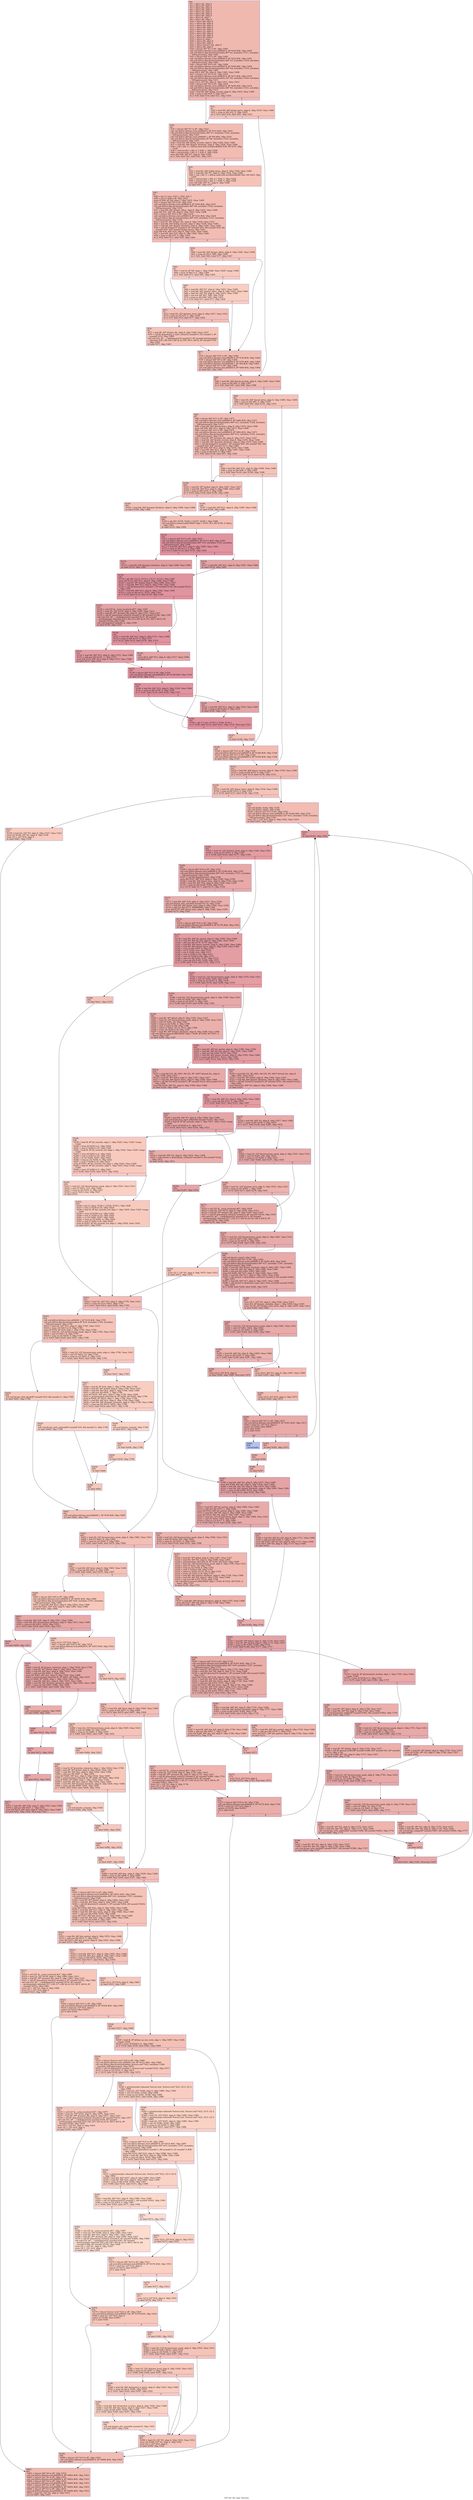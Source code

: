 digraph "CFG for 'dd_copy' function" {
	label="CFG for 'dd_copy' function";

	Node0xf52af0 [shape=record,color="#3d50c3ff", style=filled, fillcolor="#de614d70",label="{%0:\l  %1 = alloca i32, align 4\l  %2 = alloca i8*, align 8\l  %3 = alloca i64, align 8\l  %4 = alloca i64, align 8\l  %5 = alloca i32, align 4\l  %6 = alloca i64, align 8\l  %7 = alloca i64, align 8\l  %8 = alloca i8, align 1\l  %9 = alloca i64, align 8\l  %10 = alloca i64, align 8\l  %11 = alloca i64, align 8\l  %12 = alloca i64, align 8\l  %13 = alloca i64, align 8\l  %14 = alloca i32, align 4\l  %15 = alloca i32, align 4\l  %16 = alloca i64, align 8\l  %17 = alloca i64, align 8\l  %18 = alloca i64, align 8\l  %19 = alloca i8, align 1\l  %20 = alloca i64, align 8\l  %21 = alloca i64, align 8\l  %22 = alloca %struct.stat, align 8\l  %23 = alloca i64, align 8\l  %24 = bitcast i8** %2 to i8*, !dbg !1400\l  call void @llvm.lifetime.start.p0i8(i64 8, i8* %24) #26, !dbg !1400\l  call void @llvm.dbg.declare(metadata i8** %2, metadata !1317, metadata\l... !DIExpression()), !dbg !1401\l  %25 = bitcast i64* %3 to i8*, !dbg !1402\l  call void @llvm.lifetime.start.p0i8(i64 8, i8* %25) #26, !dbg !1402\l  call void @llvm.dbg.declare(metadata i64* %3, metadata !1318, metadata\l... !DIExpression()), !dbg !1403\l  %26 = bitcast i64* %4 to i8*, !dbg !1404\l  call void @llvm.lifetime.start.p0i8(i64 8, i8* %26) #26, !dbg !1404\l  call void @llvm.dbg.declare(metadata i64* %4, metadata !1319, metadata\l... !DIExpression()), !dbg !1405\l  store i64 0, i64* %4, align 8, !dbg !1405, !tbaa !1406\l  %27 = bitcast i32* %5 to i8*, !dbg !1410\l  call void @llvm.lifetime.start.p0i8(i64 4, i8* %27) #26, !dbg !1410\l  call void @llvm.dbg.declare(metadata i32* %5, metadata !1320, metadata\l... !DIExpression()), !dbg !1411\l  store i32 0, i32* %5, align 4, !dbg !1411, !tbaa !1412\l  %28 = bitcast i64* %6 to i8*, !dbg !1414\l  call void @llvm.lifetime.start.p0i8(i64 8, i8* %28) #26, !dbg !1414\l  call void @llvm.dbg.declare(metadata i64* %6, metadata !1321, metadata\l... !DIExpression()), !dbg !1415\l  %29 = load i64, i64* @skip_records, align 8, !dbg !1416, !tbaa !1406\l  %30 = icmp ne i64 %29, 0, !dbg !1417\l  br i1 %30, label %34, label %31, !dbg !1418\l|{<s0>T|<s1>F}}"];
	Node0xf52af0:s0 -> Node0xf530e0;
	Node0xf52af0:s1 -> Node0xf53090;
	Node0xf53090 [shape=record,color="#3d50c3ff", style=filled, fillcolor="#e8765c70",label="{%31:\l31:                                               \l  %32 = load i64, i64* @skip_bytes, align 8, !dbg !1419, !tbaa !1406\l  %33 = icmp ne i64 %32, 0, !dbg !1420\l  br i1 %33, label %34, label %81, !dbg !1421\l|{<s0>T|<s1>F}}"];
	Node0xf53090:s0 -> Node0xf530e0;
	Node0xf53090:s1 -> Node0xf533b0;
	Node0xf530e0 [shape=record,color="#3d50c3ff", style=filled, fillcolor="#e1675170",label="{%34:\l34:                                               \l  %35 = bitcast i64* %7 to i8*, !dbg !1422\l  call void @llvm.lifetime.start.p0i8(i64 8, i8* %35) #26, !dbg !1422\l  call void @llvm.dbg.declare(metadata i64* %7, metadata !1322, metadata\l... !DIExpression()), !dbg !1423\l  call void @llvm.lifetime.start.p0i8(i64 1, i8* %8) #26, !dbg !1424\l  call void @llvm.dbg.declare(metadata i8* %8, metadata !1325, metadata\l... !DIExpression()), !dbg !1425\l  %36 = load i64, i64* @skip_records, align 8, !dbg !1426, !tbaa !1406\l  %37 = load i64, i64* @input_blocksize, align 8, !dbg !1426, !tbaa !1406\l  %38 = call \{ i64, i1 \} @llvm.smul.with.overflow.i64(i64 %36, i64 %37), !dbg\l... !1426\l  %39 = extractvalue \{ i64, i1 \} %38, 1, !dbg !1426\l  %40 = extractvalue \{ i64, i1 \} %38, 0, !dbg !1426\l  store i64 %40, i64* %7, align 8, !dbg !1426\l  br i1 %39, label %47, label %41, !dbg !1427\l|{<s0>T|<s1>F}}"];
	Node0xf530e0:s0 -> Node0xf53180;
	Node0xf530e0:s1 -> Node0xf53130;
	Node0xf53130 [shape=record,color="#3d50c3ff", style=filled, fillcolor="#e8765c70",label="{%41:\l41:                                               \l  %42 = load i64, i64* @skip_bytes, align 8, !dbg !1428, !tbaa !1406\l  %43 = load i64, i64* %7, align 8, !dbg !1428, !tbaa !1406\l  %44 = call \{ i64, i1 \} @llvm.sadd.with.overflow.i64(i64 %42, i64 %43), !dbg\l... !1428\l  %45 = extractvalue \{ i64, i1 \} %44, 1, !dbg !1428\l  %46 = extractvalue \{ i64, i1 \} %44, 0, !dbg !1428\l  store i64 %46, i64* %7, align 8, !dbg !1428\l  br label %47, !dbg !1427\l}"];
	Node0xf53130 -> Node0xf53180;
	Node0xf53180 [shape=record,color="#3d50c3ff", style=filled, fillcolor="#e1675170",label="{%47:\l47:                                               \l  %48 = phi i1 [ true, %34 ], [ %45, %41 ]\l  %49 = zext i1 %48 to i8, !dbg !1425\l  store i8 %49, i8* %8, align 1, !dbg !1425, !tbaa !1429\l  %50 = bitcast i64* %9 to i8*, !dbg !1431\l  call void @llvm.lifetime.start.p0i8(i64 8, i8* %50) #26, !dbg !1431\l  call void @llvm.dbg.declare(metadata i64* %9, metadata !1326, metadata\l... !DIExpression()), !dbg !1432\l  %51 = load i64, i64* @input_offset, align 8, !dbg !1433, !tbaa !1406\l  store i64 %51, i64* %9, align 8, !dbg !1432, !tbaa !1406\l  %52 = bitcast i64* %10 to i8*, !dbg !1434\l  call void @llvm.lifetime.start.p0i8(i64 8, i8* %52) #26, !dbg !1434\l  call void @llvm.dbg.declare(metadata i64* %10, metadata !1327, metadata\l... !DIExpression()), !dbg !1435\l  %53 = load i8*, i8** @input_file, align 8, !dbg !1436, !tbaa !1437\l  %54 = load i64, i64* @skip_records, align 8, !dbg !1439, !tbaa !1406\l  %55 = load i64, i64* @input_blocksize, align 8, !dbg !1440, !tbaa !1406\l  %56 = call i64 @skip(i32 noundef 0, i8* noundef %53, i64 noundef %54, i64\l... noundef %55, i64* noundef @skip_bytes), !dbg !1441\l  store i64 %56, i64* %10, align 8, !dbg !1435, !tbaa !1406\l  %57 = load i64, i64* %10, align 8, !dbg !1442, !tbaa !1406\l  %58 = icmp ne i64 %57, 0, !dbg !1442\l  br i1 %58, label %71, label %59, !dbg !1444\l|{<s0>T|<s1>F}}"];
	Node0xf53180:s0 -> Node0xf532c0;
	Node0xf53180:s1 -> Node0xf531d0;
	Node0xf531d0 [shape=record,color="#3d50c3ff", style=filled, fillcolor="#e97a5f70",label="{%59:\l59:                                               \l  %60 = load i64, i64* @input_offset, align 8, !dbg !1445, !tbaa !1406\l  %61 = icmp sle i64 0, %60, !dbg !1446\l  br i1 %61, label %62, label %77, !dbg !1447\l|{<s0>T|<s1>F}}"];
	Node0xf531d0:s0 -> Node0xf53220;
	Node0xf531d0:s1 -> Node0xf53360;
	Node0xf53220 [shape=record,color="#3d50c3ff", style=filled, fillcolor="#ef886b70",label="{%62:\l62:                                               \l  %63 = load i8, i8* %8, align 1, !dbg !1448, !tbaa !1429, !range !1449\l  %64 = trunc i8 %63 to i1, !dbg !1448\l  br i1 %64, label %71, label %65, !dbg !1450\l|{<s0>T|<s1>F}}"];
	Node0xf53220:s0 -> Node0xf532c0;
	Node0xf53220:s1 -> Node0xf53270;
	Node0xf53270 [shape=record,color="#3d50c3ff", style=filled, fillcolor="#f2907270",label="{%65:\l65:                                               \l  %66 = load i64, i64* %7, align 8, !dbg !1451, !tbaa !1406\l  %67 = load i64, i64* @input_offset, align 8, !dbg !1452, !tbaa !1406\l  %68 = load i64, i64* %9, align 8, !dbg !1453, !tbaa !1406\l  %69 = sub nsw i64 %67, %68, !dbg !1454\l  %70 = icmp ne i64 %66, %69, !dbg !1455\l  br i1 %70, label %71, label %77, !dbg !1456\l|{<s0>T|<s1>F}}"];
	Node0xf53270:s0 -> Node0xf532c0;
	Node0xf53270:s1 -> Node0xf53360;
	Node0xf532c0 [shape=record,color="#3d50c3ff", style=filled, fillcolor="#e36c5570",label="{%71:\l71:                                               \l  %72 = load i32, i32* @status_level, align 4, !dbg !1457, !tbaa !1412\l  %73 = icmp ne i32 %72, 1, !dbg !1458\l  br i1 %73, label %74, label %77, !dbg !1459\l|{<s0>T|<s1>F}}"];
	Node0xf532c0:s0 -> Node0xf53310;
	Node0xf532c0:s1 -> Node0xf53360;
	Node0xf53310 [shape=record,color="#3d50c3ff", style=filled, fillcolor="#e97a5f70",label="{%74:\l74:                                               \l  %75 = load i8*, i8** @input_file, align 8, !dbg !1460, !tbaa !1437\l  %76 = call i8* @quotearg_n_style_colon(i32 noundef 0, i32 noundef 3, i8*\l... noundef %75), !dbg !1460\l  call void (i32, i8*, ...) @diagnose(i32 noundef 0, i8* noundef getelementptr\l... inbounds ([36 x i8], [36 x i8]* @.str.100, i64 0, i64 0), i8* noundef %76),\l... !dbg !1462\l  br label %77, !dbg !1463\l}"];
	Node0xf53310 -> Node0xf53360;
	Node0xf53360 [shape=record,color="#3d50c3ff", style=filled, fillcolor="#e1675170",label="{%77:\l77:                                               \l  %78 = bitcast i64* %10 to i8*, !dbg !1464\l  call void @llvm.lifetime.end.p0i8(i64 8, i8* %78) #26, !dbg !1464\l  %79 = bitcast i64* %9 to i8*, !dbg !1464\l  call void @llvm.lifetime.end.p0i8(i64 8, i8* %79) #26, !dbg !1464\l  call void @llvm.lifetime.end.p0i8(i64 1, i8* %8) #26, !dbg !1464\l  %80 = bitcast i64* %7 to i8*, !dbg !1464\l  call void @llvm.lifetime.end.p0i8(i64 8, i8* %80) #26, !dbg !1464\l  br label %81, !dbg !1465\l}"];
	Node0xf53360 -> Node0xf533b0;
	Node0xf533b0 [shape=record,color="#3d50c3ff", style=filled, fillcolor="#de614d70",label="{%81:\l81:                                               \l  %82 = load i64, i64* @seek_records, align 8, !dbg !1466, !tbaa !1406\l  %83 = icmp ne i64 %82, 0, !dbg !1467\l  br i1 %83, label %87, label %84, !dbg !1468\l|{<s0>T|<s1>F}}"];
	Node0xf533b0:s0 -> Node0xf53450;
	Node0xf533b0:s1 -> Node0xf53400;
	Node0xf53400 [shape=record,color="#3d50c3ff", style=filled, fillcolor="#e8765c70",label="{%84:\l84:                                               \l  %85 = load i64, i64* @seek_bytes, align 8, !dbg !1469, !tbaa !1406\l  %86 = icmp ne i64 %85, 0, !dbg !1470\l  br i1 %86, label %87, label %151, !dbg !1471\l|{<s0>T|<s1>F}}"];
	Node0xf53400:s0 -> Node0xf53450;
	Node0xf53400:s1 -> Node0xf53a90;
	Node0xf53450 [shape=record,color="#3d50c3ff", style=filled, fillcolor="#e1675170",label="{%87:\l87:                                               \l  %88 = bitcast i64* %11 to i8*, !dbg !1472\l  call void @llvm.lifetime.start.p0i8(i64 8, i8* %88) #26, !dbg !1472\l  call void @llvm.dbg.declare(metadata i64* %11, metadata !1328, metadata\l... !DIExpression()), !dbg !1473\l  %89 = load i64, i64* @seek_bytes, align 8, !dbg !1474, !tbaa !1406\l  store i64 %89, i64* %11, align 8, !dbg !1473, !tbaa !1406\l  %90 = bitcast i64* %12 to i8*, !dbg !1475\l  call void @llvm.lifetime.start.p0i8(i64 8, i8* %90) #26, !dbg !1475\l  call void @llvm.dbg.declare(metadata i64* %12, metadata !1331, metadata\l... !DIExpression()), !dbg !1476\l  %91 = load i8*, i8** @output_file, align 8, !dbg !1477, !tbaa !1437\l  %92 = load i64, i64* @seek_records, align 8, !dbg !1478, !tbaa !1406\l  %93 = load i64, i64* @output_blocksize, align 8, !dbg !1479, !tbaa !1406\l  %94 = call i64 @skip(i32 noundef 1, i8* noundef %91, i64 noundef %92, i64\l... noundef %93, i64* noundef %11), !dbg !1480\l  store i64 %94, i64* %12, align 8, !dbg !1476, !tbaa !1406\l  %95 = load i64, i64* %12, align 8, !dbg !1481, !tbaa !1406\l  %96 = icmp ne i64 %95, 0, !dbg !1482\l  br i1 %96, label %100, label %97, !dbg !1483\l|{<s0>T|<s1>F}}"];
	Node0xf53450:s0 -> Node0xf534f0;
	Node0xf53450:s1 -> Node0xf534a0;
	Node0xf534a0 [shape=record,color="#3d50c3ff", style=filled, fillcolor="#e97a5f70",label="{%97:\l97:                                               \l  %98 = load i64, i64* %11, align 8, !dbg !1484, !tbaa !1406\l  %99 = icmp ne i64 %98, 0, !dbg !1485\l  br i1 %99, label %100, label %148, !dbg !1486\l|{<s0>T|<s1>F}}"];
	Node0xf534a0:s0 -> Node0xf534f0;
	Node0xf534a0:s1 -> Node0xf53a40;
	Node0xf534f0 [shape=record,color="#3d50c3ff", style=filled, fillcolor="#e36c5570",label="{%100:\l100:                                              \l  %101 = load i8*, i8** @obuf, align 8, !dbg !1487, !tbaa !1437\l  %102 = load i64, i64* %12, align 8, !dbg !1488, !tbaa !1406\l  %103 = icmp ne i64 %102, 0, !dbg !1488\l  br i1 %103, label %104, label %106, !dbg !1488\l|{<s0>T|<s1>F}}"];
	Node0xf534f0:s0 -> Node0xf53540;
	Node0xf534f0:s1 -> Node0xf53590;
	Node0xf53540 [shape=record,color="#3d50c3ff", style=filled, fillcolor="#e8765c70",label="{%104:\l104:                                              \l  %105 = load i64, i64* @output_blocksize, align 8, !dbg !1489, !tbaa !1406\l  br label %108, !dbg !1488\l}"];
	Node0xf53540 -> Node0xf535e0;
	Node0xf53590 [shape=record,color="#3d50c3ff", style=filled, fillcolor="#ec7f6370",label="{%106:\l106:                                              \l  %107 = load i64, i64* %11, align 8, !dbg !1490, !tbaa !1406\l  br label %108, !dbg !1488\l}"];
	Node0xf53590 -> Node0xf535e0;
	Node0xf535e0 [shape=record,color="#3d50c3ff", style=filled, fillcolor="#e36c5570",label="{%108:\l108:                                              \l  %109 = phi i64 [ %105, %104 ], [ %107, %106 ], !dbg !1488\l  call void @llvm.memset.p0i8.i64(i8* align 1 %101, i8 0, i64 %109, i1 false),\l... !dbg !1491\l  br label %110, !dbg !1492\l}"];
	Node0xf535e0 -> Node0xf53630;
	Node0xf53630 [shape=record,color="#b70d28ff", style=filled, fillcolor="#b70d2870",label="{%110:\l110:                                              \l  %111 = bitcast i64* %13 to i8*, !dbg !1493\l  call void @llvm.lifetime.start.p0i8(i64 8, i8* %111) #26, !dbg !1493\l  call void @llvm.dbg.declare(metadata i64* %13, metadata !1332, metadata\l... !DIExpression()), !dbg !1494\l  %112 = load i64, i64* %12, align 8, !dbg !1495, !tbaa !1406\l  %113 = icmp ne i64 %112, 0, !dbg !1495\l  br i1 %113, label %114, label %116, !dbg !1495\l|{<s0>T|<s1>F}}"];
	Node0xf53630:s0 -> Node0xf53680;
	Node0xf53630:s1 -> Node0xf536d0;
	Node0xf53680 [shape=record,color="#b70d28ff", style=filled, fillcolor="#be242e70",label="{%114:\l114:                                              \l  %115 = load i64, i64* @output_blocksize, align 8, !dbg !1496, !tbaa !1406\l  br label %118, !dbg !1495\l}"];
	Node0xf53680 -> Node0xf53720;
	Node0xf536d0 [shape=record,color="#3d50c3ff", style=filled, fillcolor="#c5333470",label="{%116:\l116:                                              \l  %117 = load i64, i64* %11, align 8, !dbg !1497, !tbaa !1406\l  br label %118, !dbg !1495\l}"];
	Node0xf536d0 -> Node0xf53720;
	Node0xf53720 [shape=record,color="#b70d28ff", style=filled, fillcolor="#b70d2870",label="{%118:\l118:                                              \l  %119 = phi i64 [ %115, %114 ], [ %117, %116 ], !dbg !1495\l  store i64 %119, i64* %13, align 8, !dbg !1494, !tbaa !1406\l  %120 = load i8*, i8** @obuf, align 8, !dbg !1498, !tbaa !1437\l  %121 = load i64, i64* %13, align 8, !dbg !1500, !tbaa !1406\l  %122 = call i64 @iwrite(i32 noundef 1, i8* noundef %120, i64 noundef %121),\l... !dbg !1501\l  %123 = load i64, i64* %13, align 8, !dbg !1502, !tbaa !1406\l  %124 = icmp ne i64 %122, %123, !dbg !1503\l  br i1 %124, label %125, label %130, !dbg !1504\l|{<s0>T|<s1>F}}"];
	Node0xf53720:s0 -> Node0xf53770;
	Node0xf53720:s1 -> Node0xf537c0;
	Node0xf53770 [shape=record,color="#3d50c3ff", style=filled, fillcolor="#c32e3170",label="{%125:\l125:                                              \l  %126 = call i32* @__errno_location() #27, !dbg !1505\l  %127 = load i32, i32* %126, align 4, !dbg !1505, !tbaa !1412\l  %128 = load i8*, i8** @output_file, align 8, !dbg !1507, !tbaa !1437\l  %129 = call i8* @quotearg_style(i32 noundef 4, i8* noundef %128), !dbg !1507\l  call void (i32, i8*, ...) @diagnose(i32 noundef %127, i8* noundef\l... getelementptr inbounds ([14 x i8], [14 x i8]* @.str.101, i64 0, i64 0), i8*\l... noundef %129), !dbg !1508\l  call void @quit(i32 noundef 1), !dbg !1509\l  br label %130, !dbg !1510\l}"];
	Node0xf53770 -> Node0xf537c0;
	Node0xf537c0 [shape=record,color="#b70d28ff", style=filled, fillcolor="#b70d2870",label="{%130:\l130:                                              \l  %131 = load i64, i64* %12, align 8, !dbg !1511, !tbaa !1406\l  %132 = icmp ne i64 %131, 0, !dbg !1513\l  br i1 %132, label %133, label %136, !dbg !1514\l|{<s0>T|<s1>F}}"];
	Node0xf537c0:s0 -> Node0xf53810;
	Node0xf537c0:s1 -> Node0xf53860;
	Node0xf53810 [shape=record,color="#b70d28ff", style=filled, fillcolor="#be242e70",label="{%133:\l133:                                              \l  %134 = load i64, i64* %12, align 8, !dbg !1515, !tbaa !1406\l  %135 = add nsw i64 %134, -1, !dbg !1515\l  store i64 %135, i64* %12, align 8, !dbg !1515, !tbaa !1406\l  br label %137, !dbg !1516\l}"];
	Node0xf53810 -> Node0xf538b0;
	Node0xf53860 [shape=record,color="#3d50c3ff", style=filled, fillcolor="#c5333470",label="{%136:\l136:                                              \l  store i64 0, i64* %11, align 8, !dbg !1517, !tbaa !1406\l  br label %137\l}"];
	Node0xf53860 -> Node0xf538b0;
	Node0xf538b0 [shape=record,color="#b70d28ff", style=filled, fillcolor="#b70d2870",label="{%137:\l137:                                              \l  %138 = bitcast i64* %13 to i8*, !dbg !1518\l  call void @llvm.lifetime.end.p0i8(i64 8, i8* %138) #26, !dbg !1518\l  br label %139, !dbg !1519\l}"];
	Node0xf538b0 -> Node0xf53900;
	Node0xf53900 [shape=record,color="#b70d28ff", style=filled, fillcolor="#b70d2870",label="{%139:\l139:                                              \l  %140 = load i64, i64* %12, align 8, !dbg !1520, !tbaa !1406\l  %141 = icmp ne i64 %140, 0, !dbg !1520\l  br i1 %141, label %145, label %142, !dbg !1521\l|{<s0>T|<s1>F}}"];
	Node0xf53900:s0 -> Node0xf539a0;
	Node0xf53900:s1 -> Node0xf53950;
	Node0xf53950 [shape=record,color="#3d50c3ff", style=filled, fillcolor="#c5333470",label="{%142:\l142:                                              \l  %143 = load i64, i64* %11, align 8, !dbg !1522, !tbaa !1406\l  %144 = icmp ne i64 %143, 0, !dbg !1521\l  br label %145, !dbg !1521\l}"];
	Node0xf53950 -> Node0xf539a0;
	Node0xf539a0 [shape=record,color="#b70d28ff", style=filled, fillcolor="#b70d2870",label="{%145:\l145:                                              \l  %146 = phi i1 [ true, %139 ], [ %144, %142 ]\l  br i1 %146, label %110, label %147, !dbg !1519, !llvm.loop !1523\l|{<s0>T|<s1>F}}"];
	Node0xf539a0:s0 -> Node0xf53630;
	Node0xf539a0:s1 -> Node0xf539f0;
	Node0xf539f0 [shape=record,color="#3d50c3ff", style=filled, fillcolor="#e36c5570",label="{%147:\l147:                                              \l  br label %148, !dbg !1527\l}"];
	Node0xf539f0 -> Node0xf53a40;
	Node0xf53a40 [shape=record,color="#3d50c3ff", style=filled, fillcolor="#e1675170",label="{%148:\l148:                                              \l  %149 = bitcast i64* %12 to i8*, !dbg !1528\l  call void @llvm.lifetime.end.p0i8(i64 8, i8* %149) #26, !dbg !1528\l  %150 = bitcast i64* %11 to i8*, !dbg !1528\l  call void @llvm.lifetime.end.p0i8(i64 8, i8* %150) #26, !dbg !1528\l  br label %151, !dbg !1529\l}"];
	Node0xf53a40 -> Node0xf53a90;
	Node0xf53a90 [shape=record,color="#3d50c3ff", style=filled, fillcolor="#de614d70",label="{%151:\l151:                                              \l  %152 = load i64, i64* @max_records, align 8, !dbg !1530, !tbaa !1406\l  %153 = icmp eq i64 %152, 0, !dbg !1532\l  br i1 %153, label %154, label %159, !dbg !1533\l|{<s0>T|<s1>F}}"];
	Node0xf53a90:s0 -> Node0xf53ae0;
	Node0xf53a90:s1 -> Node0xf53b80;
	Node0xf53ae0 [shape=record,color="#3d50c3ff", style=filled, fillcolor="#e8765c70",label="{%154:\l154:                                              \l  %155 = load i64, i64* @max_bytes, align 8, !dbg !1534, !tbaa !1406\l  %156 = icmp eq i64 %155, 0, !dbg !1535\l  br i1 %156, label %157, label %159, !dbg !1536\l|{<s0>T|<s1>F}}"];
	Node0xf53ae0:s0 -> Node0xf53b30;
	Node0xf53ae0:s1 -> Node0xf53b80;
	Node0xf53b30 [shape=record,color="#3d50c3ff", style=filled, fillcolor="#ef886b70",label="{%157:\l157:                                              \l  %158 = load i32, i32* %5, align 4, !dbg !1537, !tbaa !1412\l  store i32 %158, i32* %1, align 4, !dbg !1538\l  store i32 1, i32* %14, align 4\l  br label %601, !dbg !1538\l}"];
	Node0xf53b30 -> Node0xf56470;
	Node0xf53b80 [shape=record,color="#3d50c3ff", style=filled, fillcolor="#e1675170",label="{%159:\l159:                                              \l  call void @alloc_ibuf(), !dbg !1539\l  call void @alloc_obuf(), !dbg !1540\l  %160 = bitcast i32* %15 to i8*, !dbg !1541\l  call void @llvm.lifetime.start.p0i8(i64 4, i8* %160) #26, !dbg !1541\l  call void @llvm.dbg.declare(metadata i32* %15, metadata !1336, metadata\l... !DIExpression()), !dbg !1542\l  store i32 -1, i32* %15, align 4, !dbg !1542, !tbaa !1412\l  br label %161, !dbg !1543\l}"];
	Node0xf53b80 -> Node0xf53bd0;
	Node0xf53bd0 [shape=record,color="#b70d28ff", style=filled, fillcolor="#be242e70",label="{%161:\l161:                                              \l  br label %162, !dbg !1543\l}"];
	Node0xf53bd0 -> Node0xf53c20;
	Node0xf53c20 [shape=record,color="#b70d28ff", style=filled, fillcolor="#be242e70",label="{%162:\l162:                                              \l  %163 = load i32, i32* @status_level, align 4, !dbg !1544, !tbaa !1412\l  %164 = icmp eq i32 %163, 4, !dbg !1545\l  br i1 %164, label %165, label %177, !dbg !1546\l|{<s0>T|<s1>F}}"];
	Node0xf53c20:s0 -> Node0xf53c70;
	Node0xf53c20:s1 -> Node0xf53d60;
	Node0xf53c70 [shape=record,color="#3d50c3ff", style=filled, fillcolor="#ca3b3770",label="{%165:\l165:                                              \l  %166 = bitcast i64* %16 to i8*, !dbg !1547\l  call void @llvm.lifetime.start.p0i8(i64 8, i8* %166) #26, !dbg !1547\l  call void @llvm.dbg.declare(metadata i64* %16, metadata !1337, metadata\l... !DIExpression()), !dbg !1548\l  %167 = call i64 @gethrxtime(), !dbg !1549\l  store i64 %167, i64* %16, align 8, !dbg !1548, !tbaa !1550\l  %168 = load i64, i64* @next_time, align 8, !dbg !1552, !tbaa !1550\l  %169 = load i64, i64* %16, align 8, !dbg !1554, !tbaa !1550\l  %170 = icmp sle i64 %168, %169, !dbg !1555\l  br i1 %170, label %171, label %175, !dbg !1556\l|{<s0>T|<s1>F}}"];
	Node0xf53c70:s0 -> Node0xf53cc0;
	Node0xf53c70:s1 -> Node0xf53d10;
	Node0xf53cc0 [shape=record,color="#3d50c3ff", style=filled, fillcolor="#d24b4070",label="{%171:\l171:                                              \l  %172 = load i64, i64* %16, align 8, !dbg !1557, !tbaa !1550\l  call void @print_xfer_stats(i64 noundef %172), !dbg !1559\l  %173 = load i64, i64* @next_time, align 8, !dbg !1560, !tbaa !1550\l  %174 = add nsw i64 %173, 1000000000, !dbg !1560\l  store i64 %174, i64* @next_time, align 8, !dbg !1560, !tbaa !1550\l  br label %175, !dbg !1561\l}"];
	Node0xf53cc0 -> Node0xf53d10;
	Node0xf53d10 [shape=record,color="#3d50c3ff", style=filled, fillcolor="#ca3b3770",label="{%175:\l175:                                              \l  %176 = bitcast i64* %16 to i8*, !dbg !1562\l  call void @llvm.lifetime.end.p0i8(i64 8, i8* %176) #26, !dbg !1562\l  br label %177, !dbg !1563\l}"];
	Node0xf53d10 -> Node0xf53d60;
	Node0xf53d60 [shape=record,color="#b70d28ff", style=filled, fillcolor="#be242e70",label="{%177:\l177:                                              \l  %178 = load i64, i64* @r_partial, align 8, !dbg !1564, !tbaa !1406\l  %179 = load i64, i64* @r_full, align 8, !dbg !1566, !tbaa !1406\l  %180 = add nsw i64 %178, %179, !dbg !1567\l  %181 = load i64, i64* @max_records, align 8, !dbg !1568, !tbaa !1406\l  %182 = load i64, i64* @max_bytes, align 8, !dbg !1569, !tbaa !1406\l  %183 = icmp ne i64 %182, 0, !dbg !1570\l  %184 = xor i1 %183, true, !dbg !1570\l  %185 = xor i1 %184, true, !dbg !1571\l  %186 = zext i1 %185 to i32, !dbg !1571\l  %187 = sext i32 %186 to i64, !dbg !1571\l  %188 = add nsw i64 %181, %187, !dbg !1572\l  %189 = icmp sge i64 %180, %188, !dbg !1573\l  br i1 %189, label %190, label %191, !dbg !1574\l|{<s0>T|<s1>F}}"];
	Node0xf53d60:s0 -> Node0xf53db0;
	Node0xf53d60:s1 -> Node0xf53e00;
	Node0xf53db0 [shape=record,color="#3d50c3ff", style=filled, fillcolor="#e8765c70",label="{%190:\l190:                                              \l  br label %411, !dbg !1575\l}"];
	Node0xf53db0 -> Node0xf55020;
	Node0xf53e00 [shape=record,color="#b70d28ff", style=filled, fillcolor="#be242e70",label="{%191:\l191:                                              \l  %192 = load i32, i32* @conversions_mask, align 4, !dbg !1576, !tbaa !1412\l  %193 = and i32 %192, 1024, !dbg !1578\l  %194 = icmp ne i32 %193, 0, !dbg !1578\l  br i1 %194, label %195, label %208, !dbg !1579\l|{<s0>T|<s1>F}}"];
	Node0xf53e00:s0 -> Node0xf53e50;
	Node0xf53e00:s1 -> Node0xf53ef0;
	Node0xf53e50 [shape=record,color="#3d50c3ff", style=filled, fillcolor="#ca3b3770",label="{%195:\l195:                                              \l  %196 = load i32, i32* @conversions_mask, align 4, !dbg !1580, !tbaa !1412\l  %197 = and i32 %196, 256, !dbg !1581\l  %198 = icmp ne i32 %197, 0, !dbg !1581\l  br i1 %198, label %199, label %208, !dbg !1582\l|{<s0>T|<s1>F}}"];
	Node0xf53e50:s0 -> Node0xf53ea0;
	Node0xf53e50:s1 -> Node0xf53ef0;
	Node0xf53ea0 [shape=record,color="#3d50c3ff", style=filled, fillcolor="#d24b4070",label="{%199:\l199:                                              \l  %200 = load i8*, i8** @ibuf, align 8, !dbg !1583, !tbaa !1437\l  %201 = load i32, i32* @conversions_mask, align 4, !dbg !1584, !tbaa !1412\l  %202 = and i32 %201, 24, !dbg !1585\l  %203 = icmp ne i32 %202, 0, !dbg !1586\l  %204 = zext i1 %203 to i64, !dbg !1586\l  %205 = select i1 %203, i32 32, i32 0, !dbg !1586\l  %206 = trunc i32 %205 to i8, !dbg !1587\l  %207 = load i64, i64* @input_blocksize, align 8, !dbg !1588, !tbaa !1406\l  call void @llvm.memset.p0i8.i64(i8* align 1 %200, i8 %206, i64 %207, i1\l... false), !dbg !1587\l  br label %208, !dbg !1587\l}"];
	Node0xf53ea0 -> Node0xf53ef0;
	Node0xf53ef0 [shape=record,color="#b70d28ff", style=filled, fillcolor="#be242e70",label="{%208:\l208:                                              \l  %209 = load i64, i64* @r_partial, align 8, !dbg !1589, !tbaa !1406\l  %210 = load i64, i64* @r_full, align 8, !dbg !1591, !tbaa !1406\l  %211 = add nsw i64 %209, %210, !dbg !1592\l  %212 = load i64, i64* @max_records, align 8, !dbg !1593, !tbaa !1406\l  %213 = icmp sge i64 %211, %212, !dbg !1594\l  br i1 %213, label %214, label %219, !dbg !1595\l|{<s0>T|<s1>F}}"];
	Node0xf53ef0:s0 -> Node0xf53f40;
	Node0xf53ef0:s1 -> Node0xf53f90;
	Node0xf53f40 [shape=record,color="#3d50c3ff", style=filled, fillcolor="#ca3b3770",label="{%214:\l214:                                              \l  %215 = load i64 (i32, i8*, i64)*, i64 (i32, i8*, i64)** @iread_fnc, align 8,\l... !dbg !1596, !tbaa !1437\l  %216 = load i8*, i8** @ibuf, align 8, !dbg !1597, !tbaa !1437\l  %217 = load i64, i64* @max_bytes, align 8, !dbg !1598, !tbaa !1406\l  %218 = call i64 %215(i32 noundef 0, i8* noundef %216, i64 noundef %217),\l... !dbg !1596\l  store i64 %218, i64* %3, align 8, !dbg !1599, !tbaa !1406\l  br label %224, !dbg !1600\l}"];
	Node0xf53f40 -> Node0xf53fe0;
	Node0xf53f90 [shape=record,color="#3d50c3ff", style=filled, fillcolor="#ca3b3770",label="{%219:\l219:                                              \l  %220 = load i64 (i32, i8*, i64)*, i64 (i32, i8*, i64)** @iread_fnc, align 8,\l... !dbg !1601, !tbaa !1437\l  %221 = load i8*, i8** @ibuf, align 8, !dbg !1602, !tbaa !1437\l  %222 = load i64, i64* @input_blocksize, align 8, !dbg !1603, !tbaa !1406\l  %223 = call i64 %220(i32 noundef 0, i8* noundef %221, i64 noundef %222),\l... !dbg !1601\l  store i64 %223, i64* %3, align 8, !dbg !1604, !tbaa !1406\l  br label %224\l}"];
	Node0xf53f90 -> Node0xf53fe0;
	Node0xf53fe0 [shape=record,color="#b70d28ff", style=filled, fillcolor="#be242e70",label="{%224:\l224:                                              \l  %225 = load i64, i64* %3, align 8, !dbg !1605, !tbaa !1406\l  %226 = icmp sgt i64 %225, 0, !dbg !1606\l  br i1 %226, label %227, label %235, !dbg !1607\l|{<s0>T|<s1>F}}"];
	Node0xf53fe0:s0 -> Node0xf54030;
	Node0xf53fe0:s1 -> Node0xf54120;
	Node0xf54030 [shape=record,color="#3d50c3ff", style=filled, fillcolor="#c5333470",label="{%227:\l227:                                              \l  %228 = load i64, i64* %3, align 8, !dbg !1608, !tbaa !1406\l  call void @advance_input_offset(i64 noundef %228), !dbg !1610\l  %229 = load i8, i8* @i_nocache, align 1, !dbg !1611, !tbaa !1429, !range\l... !1449\l  %230 = trunc i8 %229 to i1, !dbg !1611\l  br i1 %230, label %231, label %234, !dbg !1613\l|{<s0>T|<s1>F}}"];
	Node0xf54030:s0 -> Node0xf54080;
	Node0xf54030:s1 -> Node0xf540d0;
	Node0xf54080 [shape=record,color="#3d50c3ff", style=filled, fillcolor="#d0473d70",label="{%231:\l231:                                              \l  %232 = load i64, i64* %3, align 8, !dbg !1614, !tbaa !1406\l  %233 = call zeroext i1 @invalidate_cache(i32 noundef 0, i64 noundef %232),\l... !dbg !1615\l  br label %234, !dbg !1615\l}"];
	Node0xf54080 -> Node0xf540d0;
	Node0xf540d0 [shape=record,color="#3d50c3ff", style=filled, fillcolor="#c5333470",label="{%234:\l234:                                              \l  br label %307, !dbg !1616\l}"];
	Node0xf540d0 -> Node0xf54760;
	Node0xf54120 [shape=record,color="#3d50c3ff", style=filled, fillcolor="#cc403a70",label="{%235:\l235:                                              \l  %236 = load i64, i64* %3, align 8, !dbg !1617, !tbaa !1406\l  %237 = icmp eq i64 %236, 0, !dbg !1618\l  br i1 %237, label %238, label %264, !dbg !1619\l|{<s0>T|<s1>F}}"];
	Node0xf54120:s0 -> Node0xf54170;
	Node0xf54120:s1 -> Node0xf54260;
	Node0xf54170 [shape=record,color="#3d50c3ff", style=filled, fillcolor="#ef886b70",label="{%238:\l238:                                              \l  %239 = load i8, i8* @i_nocache, align 1, !dbg !1620, !tbaa !1429, !range\l... !1449\l  %240 = trunc i8 %239 to i1, !dbg !1620\l  %241 = zext i1 %240 to i32, !dbg !1620\l  %242 = load i8, i8* @i_nocache_eof, align 1, !dbg !1622, !tbaa !1429, !range\l... !1449\l  %243 = trunc i8 %242 to i1, !dbg !1622\l  %244 = zext i1 %243 to i32, !dbg !1622\l  %245 = or i32 %244, %241, !dbg !1622\l  %246 = icmp ne i32 %245, 0, !dbg !1622\l  %247 = zext i1 %246 to i8, !dbg !1622\l  store i8 %247, i8* @i_nocache_eof, align 1, !dbg !1622, !tbaa !1429\l  %248 = load i8, i8* @o_nocache, align 1, !dbg !1623, !tbaa !1429, !range\l... !1449\l  %249 = trunc i8 %248 to i1, !dbg !1623\l  br i1 %249, label %250, label %255, !dbg !1624\l|{<s0>T|<s1>F}}"];
	Node0xf54170:s0 -> Node0xf541c0;
	Node0xf54170:s1 -> Node0xf54210;
	Node0xf541c0 [shape=record,color="#3d50c3ff", style=filled, fillcolor="#f3947570",label="{%250:\l250:                                              \l  %251 = load i32, i32* @conversions_mask, align 4, !dbg !1625, !tbaa !1412\l  %252 = and i32 %251, 512, !dbg !1626\l  %253 = icmp ne i32 %252, 0, !dbg !1627\l  %254 = xor i1 %253, true, !dbg !1627\l  br label %255\l}"];
	Node0xf541c0 -> Node0xf54210;
	Node0xf54210 [shape=record,color="#3d50c3ff", style=filled, fillcolor="#ef886b70",label="{%255:\l255:                                              \l  %256 = phi i1 [ false, %238 ], [ %254, %250 ], !dbg !1628\l  %257 = zext i1 %256 to i32, !dbg !1624\l  %258 = load i8, i8* @o_nocache_eof, align 1, !dbg !1629, !tbaa !1429, !range\l... !1449\l  %259 = trunc i8 %258 to i1, !dbg !1629\l  %260 = zext i1 %259 to i32, !dbg !1629\l  %261 = or i32 %260, %257, !dbg !1629\l  %262 = icmp ne i32 %261, 0, !dbg !1629\l  %263 = zext i1 %262 to i8, !dbg !1629\l  store i8 %263, i8* @o_nocache_eof, align 1, !dbg !1629, !tbaa !1429\l  br label %411, !dbg !1630\l}"];
	Node0xf54210 -> Node0xf55020;
	Node0xf54260 [shape=record,color="#3d50c3ff", style=filled, fillcolor="#cc403a70",label="{%264:\l264:                                              \l  %265 = load i32, i32* @conversions_mask, align 4, !dbg !1631, !tbaa !1412\l  %266 = and i32 %265, 256, !dbg !1633\l  %267 = icmp ne i32 %266, 0, !dbg !1633\l  br i1 %267, label %268, label %271, !dbg !1634\l|{<s0>T|<s1>F}}"];
	Node0xf54260:s0 -> Node0xf542b0;
	Node0xf54260:s1 -> Node0xf54300;
	Node0xf542b0 [shape=record,color="#3d50c3ff", style=filled, fillcolor="#d6524470",label="{%268:\l268:                                              \l  %269 = load i32, i32* @status_level, align 4, !dbg !1635, !tbaa !1412\l  %270 = icmp ne i32 %269, 1, !dbg !1636\l  br i1 %270, label %271, label %276, !dbg !1637\l|{<s0>T|<s1>F}}"];
	Node0xf542b0:s0 -> Node0xf54300;
	Node0xf542b0:s1 -> Node0xf54350;
	Node0xf54300 [shape=record,color="#3d50c3ff", style=filled, fillcolor="#d0473d70",label="{%271:\l271:                                              \l  %272 = call i32* @__errno_location() #27, !dbg !1638\l  %273 = load i32, i32* %272, align 4, !dbg !1638, !tbaa !1412\l  %274 = load i8*, i8** @input_file, align 8, !dbg !1639, !tbaa !1437\l  %275 = call i8* @quotearg_style(i32 noundef 4, i8* noundef %274), !dbg !1639\l  call void (i32, i8*, ...) @diagnose(i32 noundef %273, i8* noundef\l... getelementptr inbounds ([17 x i8], [17 x i8]* @.str.102, i64 0, i64 0), i8*\l... noundef %275), !dbg !1640\l  br label %276, !dbg !1640\l}"];
	Node0xf54300 -> Node0xf54350;
	Node0xf54350 [shape=record,color="#3d50c3ff", style=filled, fillcolor="#cc403a70",label="{%276:\l276:                                              \l  %277 = load i32, i32* @conversions_mask, align 4, !dbg !1641, !tbaa !1412\l  %278 = and i32 %277, 256, !dbg !1642\l  %279 = icmp ne i32 %278, 0, !dbg !1642\l  br i1 %279, label %280, label %304, !dbg !1643\l|{<s0>T|<s1>F}}"];
	Node0xf54350:s0 -> Node0xf543a0;
	Node0xf54350:s1 -> Node0xf54670;
	Node0xf543a0 [shape=record,color="#3d50c3ff", style=filled, fillcolor="#cc403a70",label="{%280:\l280:                                              \l  call void @print_stats(), !dbg !1644\l  %281 = bitcast i64* %17 to i8*, !dbg !1645\l  call void @llvm.lifetime.start.p0i8(i64 8, i8* %281) #26, !dbg !1645\l  call void @llvm.dbg.declare(metadata i64* %17, metadata !1341, metadata\l... !DIExpression()), !dbg !1646\l  %282 = load i64, i64* @input_blocksize, align 8, !dbg !1647, !tbaa !1406\l  %283 = load i64, i64* %4, align 8, !dbg !1648, !tbaa !1406\l  %284 = sub nsw i64 %282, %283, !dbg !1649\l  store i64 %284, i64* %17, align 8, !dbg !1646, !tbaa !1406\l  %285 = load i64, i64* %17, align 8, !dbg !1650, !tbaa !1406\l  %286 = call zeroext i1 @invalidate_cache(i32 noundef 0, i64 noundef %285),\l... !dbg !1651\l  %287 = load i64, i64* %17, align 8, !dbg !1652, !tbaa !1406\l  %288 = call zeroext i1 @advance_input_after_read_error(i64 noundef %287),\l... !dbg !1654\l  br i1 %288, label %290, label %289, !dbg !1655\l|{<s0>T|<s1>F}}"];
	Node0xf543a0:s0 -> Node0xf54440;
	Node0xf543a0:s1 -> Node0xf543f0;
	Node0xf543f0 [shape=record,color="#3d50c3ff", style=filled, fillcolor="#d6524470",label="{%289:\l289:                                              \l  store i32 1, i32* %5, align 4, !dbg !1656, !tbaa !1412\l  store i8 0, i8* @input_seekable, align 1, !dbg !1658, !tbaa !1429\l  store i32 29, i32* @input_seek_errno, align 4, !dbg !1659, !tbaa !1412\l  br label %290, !dbg !1660\l}"];
	Node0xf543f0 -> Node0xf54440;
	Node0xf54440 [shape=record,color="#3d50c3ff", style=filled, fillcolor="#cc403a70",label="{%290:\l290:                                              \l  %291 = load i32, i32* @conversions_mask, align 4, !dbg !1661, !tbaa !1412\l  %292 = and i32 %291, 1024, !dbg !1663\l  %293 = icmp ne i32 %292, 0, !dbg !1663\l  br i1 %293, label %294, label %298, !dbg !1664\l|{<s0>T|<s1>F}}"];
	Node0xf54440:s0 -> Node0xf54490;
	Node0xf54440:s1 -> Node0xf54530;
	Node0xf54490 [shape=record,color="#3d50c3ff", style=filled, fillcolor="#d6524470",label="{%294:\l294:                                              \l  %295 = load i64, i64* %4, align 8, !dbg !1665, !tbaa !1406\l  %296 = icmp ne i64 %295, 0, !dbg !1665\l  br i1 %296, label %298, label %297, !dbg !1666\l|{<s0>T|<s1>F}}"];
	Node0xf54490:s0 -> Node0xf54530;
	Node0xf54490:s1 -> Node0xf544e0;
	Node0xf544e0 [shape=record,color="#3d50c3ff", style=filled, fillcolor="#e1675170",label="{%297:\l297:                                              \l  store i64 0, i64* %3, align 8, !dbg !1667, !tbaa !1406\l  br label %299, !dbg !1668\l}"];
	Node0xf544e0 -> Node0xf54580;
	Node0xf54530 [shape=record,color="#3d50c3ff", style=filled, fillcolor="#d0473d70",label="{%298:\l298:                                              \l  store i32 4, i32* %14, align 4\l  br label %300, !dbg !1669, !llvm.loop !1670\l}"];
	Node0xf54530 -> Node0xf545d0;
	Node0xf54580 [shape=record,color="#3d50c3ff", style=filled, fillcolor="#e1675170",label="{%299:\l299:                                              \l  store i32 0, i32* %14, align 4, !dbg !1672\l  br label %300, !dbg !1672\l}"];
	Node0xf54580 -> Node0xf545d0;
	Node0xf545d0 [shape=record,color="#3d50c3ff", style=filled, fillcolor="#cc403a70",label="{%300:\l300:                                              \l  %301 = bitcast i64* %17 to i8*, !dbg !1672\l  call void @llvm.lifetime.end.p0i8(i64 8, i8* %301) #26, !dbg !1672\l  %302 = load i32, i32* %14, align 4\l  switch i32 %302, label %608 [\l    i32 0, label %303\l    i32 4, label %161\l  ]\l|{<s0>def|<s1>0|<s2>4}}"];
	Node0xf545d0:s0 -> Node0xf564c0;
	Node0xf545d0:s1 -> Node0xf54620;
	Node0xf545d0:s2 -> Node0xf53bd0;
	Node0xf54620 [shape=record,color="#3d50c3ff", style=filled, fillcolor="#d6524470",label="{%303:\l303:                                              \l  br label %305, !dbg !1673\l}"];
	Node0xf54620 -> Node0xf546c0;
	Node0xf54670 [shape=record,color="#3d50c3ff", style=filled, fillcolor="#ef886b70",label="{%304:\l304:                                              \l  store i32 1, i32* %5, align 4, !dbg !1674, !tbaa !1412\l  br label %411, !dbg !1676\l}"];
	Node0xf54670 -> Node0xf55020;
	Node0xf546c0 [shape=record,color="#3d50c3ff", style=filled, fillcolor="#d6524470",label="{%305:\l305:                                              \l  br label %306\l}"];
	Node0xf546c0 -> Node0xf54710;
	Node0xf54710 [shape=record,color="#3d50c3ff", style=filled, fillcolor="#d6524470",label="{%306:\l306:                                              \l  br label %307\l}"];
	Node0xf54710 -> Node0xf54760;
	Node0xf54760 [shape=record,color="#3d50c3ff", style=filled, fillcolor="#c32e3170",label="{%307:\l307:                                              \l  %308 = load i64, i64* %3, align 8, !dbg !1677, !tbaa !1406\l  store i64 %308, i64* %6, align 8, !dbg !1678, !tbaa !1406\l  %309 = load i64, i64* %6, align 8, !dbg !1679, !tbaa !1406\l  %310 = load i64, i64* @input_blocksize, align 8, !dbg !1681, !tbaa !1406\l  %311 = icmp slt i64 %309, %310, !dbg !1682\l  br i1 %311, label %312, label %339, !dbg !1683\l|{<s0>T|<s1>F}}"];
	Node0xf54760:s0 -> Node0xf547b0;
	Node0xf54760:s1 -> Node0xf54940;
	Node0xf547b0 [shape=record,color="#3d50c3ff", style=filled, fillcolor="#cc403a70",label="{%312:\l312:                                              \l  %313 = load i64, i64* @r_partial, align 8, !dbg !1684, !tbaa !1406\l  %314 = add nsw i64 %313, 1, !dbg !1684\l  store i64 %314, i64* @r_partial, align 8, !dbg !1684, !tbaa !1406\l  %315 = load i64, i64* %6, align 8, !dbg !1686, !tbaa !1406\l  store i64 %315, i64* %4, align 8, !dbg !1687, !tbaa !1406\l  %316 = load i32, i32* @conversions_mask, align 4, !dbg !1688, !tbaa !1412\l  %317 = and i32 %316, 1024, !dbg !1690\l  %318 = icmp ne i32 %317, 0, !dbg !1690\l  br i1 %318, label %319, label %338, !dbg !1691\l|{<s0>T|<s1>F}}"];
	Node0xf547b0:s0 -> Node0xf54800;
	Node0xf547b0:s1 -> Node0xf548f0;
	Node0xf54800 [shape=record,color="#3d50c3ff", style=filled, fillcolor="#d6524470",label="{%319:\l319:                                              \l  %320 = load i32, i32* @conversions_mask, align 4, !dbg !1692, !tbaa !1412\l  %321 = and i32 %320, 256, !dbg !1695\l  %322 = icmp ne i32 %321, 0, !dbg !1695\l  br i1 %322, label %336, label %323, !dbg !1696\l|{<s0>T|<s1>F}}"];
	Node0xf54800:s0 -> Node0xf548a0;
	Node0xf54800:s1 -> Node0xf54850;
	Node0xf54850 [shape=record,color="#3d50c3ff", style=filled, fillcolor="#dc5d4a70",label="{%323:\l323:                                              \l  %324 = load i8*, i8** @ibuf, align 8, !dbg !1697, !tbaa !1437\l  %325 = load i64, i64* %6, align 8, !dbg !1698, !tbaa !1406\l  %326 = getelementptr inbounds i8, i8* %324, i64 %325, !dbg !1699\l  %327 = load i32, i32* @conversions_mask, align 4, !dbg !1700, !tbaa !1412\l  %328 = and i32 %327, 24, !dbg !1701\l  %329 = icmp ne i32 %328, 0, !dbg !1702\l  %330 = zext i1 %329 to i64, !dbg !1702\l  %331 = select i1 %329, i32 32, i32 0, !dbg !1702\l  %332 = trunc i32 %331 to i8, !dbg !1703\l  %333 = load i64, i64* @input_blocksize, align 8, !dbg !1704, !tbaa !1406\l  %334 = load i64, i64* %6, align 8, !dbg !1705, !tbaa !1406\l  %335 = sub nsw i64 %333, %334, !dbg !1706\l  call void @llvm.memset.p0i8.i64(i8* align 1 %326, i8 %332, i64 %335, i1\l... false), !dbg !1703\l  br label %336, !dbg !1703\l}"];
	Node0xf54850 -> Node0xf548a0;
	Node0xf548a0 [shape=record,color="#3d50c3ff", style=filled, fillcolor="#d6524470",label="{%336:\l336:                                              \l  %337 = load i64, i64* @input_blocksize, align 8, !dbg !1707, !tbaa !1406\l  store i64 %337, i64* %6, align 8, !dbg !1708, !tbaa !1406\l  br label %338, !dbg !1709\l}"];
	Node0xf548a0 -> Node0xf548f0;
	Node0xf548f0 [shape=record,color="#3d50c3ff", style=filled, fillcolor="#cc403a70",label="{%338:\l338:                                              \l  br label %342, !dbg !1710\l}"];
	Node0xf548f0 -> Node0xf54990;
	Node0xf54940 [shape=record,color="#3d50c3ff", style=filled, fillcolor="#cc403a70",label="{%339:\l339:                                              \l  %340 = load i64, i64* @r_full, align 8, !dbg !1711, !tbaa !1406\l  %341 = add nsw i64 %340, 1, !dbg !1711\l  store i64 %341, i64* @r_full, align 8, !dbg !1711, !tbaa !1406\l  store i64 0, i64* %4, align 8, !dbg !1713, !tbaa !1406\l  br label %342\l}"];
	Node0xf54940 -> Node0xf54990;
	Node0xf54990 [shape=record,color="#3d50c3ff", style=filled, fillcolor="#c32e3170",label="{%342:\l342:                                              \l  %343 = load i8*, i8** @ibuf, align 8, !dbg !1714, !tbaa !1437\l  %344 = load i8*, i8** @obuf, align 8, !dbg !1715, !tbaa !1437\l  %345 = icmp eq i8* %343, %344, !dbg !1716\l  br i1 %345, label %346, label %377, !dbg !1717\l|{<s0>T|<s1>F}}"];
	Node0xf54990:s0 -> Node0xf549e0;
	Node0xf54990:s1 -> Node0xf54c60;
	Node0xf549e0 [shape=record,color="#3d50c3ff", style=filled, fillcolor="#d0473d70",label="{%346:\l346:                                              \l  %347 = bitcast i64* %18 to i8*, !dbg !1718\l  call void @llvm.lifetime.start.p0i8(i64 8, i8* %347) #26, !dbg !1718\l  call void @llvm.dbg.declare(metadata i64* %18, metadata !1347, metadata\l... !DIExpression()), !dbg !1719\l  %348 = load i8*, i8** @obuf, align 8, !dbg !1720, !tbaa !1437\l  %349 = load i64, i64* %6, align 8, !dbg !1721, !tbaa !1406\l  %350 = call i64 @iwrite(i32 noundef 1, i8* noundef %348, i64 noundef %349),\l... !dbg !1722\l  store i64 %350, i64* %18, align 8, !dbg !1719, !tbaa !1406\l  %351 = load i64, i64* %18, align 8, !dbg !1723, !tbaa !1406\l  %352 = load i64, i64* @w_bytes, align 8, !dbg !1724, !tbaa !1406\l  %353 = add nsw i64 %352, %351, !dbg !1724\l  store i64 %353, i64* @w_bytes, align 8, !dbg !1724, !tbaa !1406\l  %354 = load i64, i64* %18, align 8, !dbg !1725, !tbaa !1406\l  %355 = load i64, i64* %6, align 8, !dbg !1727, !tbaa !1406\l  %356 = icmp ne i64 %354, %355, !dbg !1728\l  br i1 %356, label %357, label %362, !dbg !1729\l|{<s0>T|<s1>F}}"];
	Node0xf549e0:s0 -> Node0xf54a30;
	Node0xf549e0:s1 -> Node0xf54a80;
	Node0xf54a30 [shape=record,color="#3d50c3ff", style=filled, fillcolor="#d8564670",label="{%357:\l357:                                              \l  %358 = call i32* @__errno_location() #27, !dbg !1730\l  %359 = load i32, i32* %358, align 4, !dbg !1730, !tbaa !1412\l  %360 = load i8*, i8** @output_file, align 8, !dbg !1732, !tbaa !1437\l  %361 = call i8* @quotearg_style(i32 noundef 4, i8* noundef %360), !dbg !1732\l  call void (i32, i8*, ...) @diagnose(i32 noundef %359, i8* noundef\l... getelementptr inbounds ([17 x i8], [17 x i8]* @.str.103, i64 0, i64 0), i8*\l... noundef %361), !dbg !1733\l  store i32 1, i32* %1, align 4, !dbg !1734\l  store i32 1, i32* %14, align 4\l  br label %374, !dbg !1734\l}"];
	Node0xf54a30 -> Node0xf54c10;
	Node0xf54a80 [shape=record,color="#3d50c3ff", style=filled, fillcolor="#d8564670",label="{%362:\l362:                                              \l  %363 = load i64, i64* %6, align 8, !dbg !1735, !tbaa !1406\l  %364 = load i64, i64* @input_blocksize, align 8, !dbg !1737, !tbaa !1406\l  %365 = icmp eq i64 %363, %364, !dbg !1738\l  br i1 %365, label %366, label %369, !dbg !1739\l|{<s0>T|<s1>F}}"];
	Node0xf54a80:s0 -> Node0xf54ad0;
	Node0xf54a80:s1 -> Node0xf54b20;
	Node0xf54ad0 [shape=record,color="#3d50c3ff", style=filled, fillcolor="#de614d70",label="{%366:\l366:                                              \l  %367 = load i64, i64* @w_full, align 8, !dbg !1740, !tbaa !1406\l  %368 = add nsw i64 %367, 1, !dbg !1740\l  store i64 %368, i64* @w_full, align 8, !dbg !1740, !tbaa !1406\l  br label %372, !dbg !1741\l}"];
	Node0xf54ad0 -> Node0xf54b70;
	Node0xf54b20 [shape=record,color="#3d50c3ff", style=filled, fillcolor="#de614d70",label="{%369:\l369:                                              \l  %370 = load i64, i64* @w_partial, align 8, !dbg !1742, !tbaa !1406\l  %371 = add nsw i64 %370, 1, !dbg !1742\l  store i64 %371, i64* @w_partial, align 8, !dbg !1742, !tbaa !1406\l  br label %372\l}"];
	Node0xf54b20 -> Node0xf54b70;
	Node0xf54b70 [shape=record,color="#3d50c3ff", style=filled, fillcolor="#d8564670",label="{%372:\l372:                                              \l  br label %373\l}"];
	Node0xf54b70 -> Node0xf54bc0;
	Node0xf54bc0 [shape=record,color="#3d50c3ff", style=filled, fillcolor="#d8564670",label="{%373:\l373:                                              \l  store i32 4, i32* %14, align 4\l  br label %374, !dbg !1743, !llvm.loop !1670\l}"];
	Node0xf54bc0 -> Node0xf54c10;
	Node0xf54c10 [shape=record,color="#3d50c3ff", style=filled, fillcolor="#d0473d70",label="{%374:\l374:                                              \l  %375 = bitcast i64* %18 to i8*, !dbg !1744\l  call void @llvm.lifetime.end.p0i8(i64 8, i8* %375) #26, !dbg !1744\l  %376 = load i32, i32* %14, align 4\l  switch i32 %376, label %599 [\l    i32 4, label %161\l  ]\l|{<s0>def|<s1>4}}"];
	Node0xf54c10:s0 -> Node0xf56420;
	Node0xf54c10:s1 -> Node0xf53bd0;
	Node0xf54c60 [shape=record,color="#3d50c3ff", style=filled, fillcolor="#ca3b3770",label="{%377:\l377:                                              \l  %378 = load i8, i8* @translation_needed, align 1, !dbg !1745, !tbaa !1429,\l... !range !1449\l  %379 = trunc i8 %378 to i1, !dbg !1745\l  br i1 %379, label %380, label %383, !dbg !1747\l|{<s0>T|<s1>F}}"];
	Node0xf54c60:s0 -> Node0xf54cb0;
	Node0xf54c60:s1 -> Node0xf54d00;
	Node0xf54cb0 [shape=record,color="#3d50c3ff", style=filled, fillcolor="#d24b4070",label="{%380:\l380:                                              \l  %381 = load i8*, i8** @ibuf, align 8, !dbg !1748, !tbaa !1437\l  %382 = load i64, i64* %6, align 8, !dbg !1749, !tbaa !1406\l  call void @translate_buffer(i8* noundef %381, i64 noundef %382), !dbg !1750\l  br label %383, !dbg !1750\l}"];
	Node0xf54cb0 -> Node0xf54d00;
	Node0xf54d00 [shape=record,color="#3d50c3ff", style=filled, fillcolor="#ca3b3770",label="{%383:\l383:                                              \l  %384 = load i32, i32* @conversions_mask, align 4, !dbg !1751, !tbaa !1412\l  %385 = and i32 %384, 128, !dbg !1753\l  %386 = icmp ne i32 %385, 0, !dbg !1753\l  br i1 %386, label %387, label %390, !dbg !1754\l|{<s0>T|<s1>F}}"];
	Node0xf54d00:s0 -> Node0xf54d50;
	Node0xf54d00:s1 -> Node0xf54da0;
	Node0xf54d50 [shape=record,color="#3d50c3ff", style=filled, fillcolor="#d24b4070",label="{%387:\l387:                                              \l  %388 = load i8*, i8** @ibuf, align 8, !dbg !1755, !tbaa !1437\l  %389 = call i8* @swab_buffer(i8* noundef %388, i64* noundef %6, i32* noundef\l... %15), !dbg !1756\l  store i8* %389, i8** %2, align 8, !dbg !1757, !tbaa !1437\l  br label %392, !dbg !1758\l}"];
	Node0xf54d50 -> Node0xf54df0;
	Node0xf54da0 [shape=record,color="#3d50c3ff", style=filled, fillcolor="#d24b4070",label="{%390:\l390:                                              \l  %391 = load i8*, i8** @ibuf, align 8, !dbg !1759, !tbaa !1437\l  store i8* %391, i8** %2, align 8, !dbg !1760, !tbaa !1437\l  br label %392\l}"];
	Node0xf54da0 -> Node0xf54df0;
	Node0xf54df0 [shape=record,color="#3d50c3ff", style=filled, fillcolor="#ca3b3770",label="{%392:\l392:                                              \l  %393 = load i32, i32* @conversions_mask, align 4, !dbg !1761, !tbaa !1412\l  %394 = and i32 %393, 8, !dbg !1763\l  %395 = icmp ne i32 %394, 0, !dbg !1763\l  br i1 %395, label %396, label %399, !dbg !1764\l|{<s0>T|<s1>F}}"];
	Node0xf54df0:s0 -> Node0xf54e40;
	Node0xf54df0:s1 -> Node0xf54e90;
	Node0xf54e40 [shape=record,color="#3d50c3ff", style=filled, fillcolor="#d24b4070",label="{%396:\l396:                                              \l  %397 = load i8*, i8** %2, align 8, !dbg !1765, !tbaa !1437\l  %398 = load i64, i64* %6, align 8, !dbg !1766, !tbaa !1406\l  call void @copy_with_block(i8* noundef %397, i64 noundef %398), !dbg !1767\l  br label %410, !dbg !1767\l}"];
	Node0xf54e40 -> Node0xf54fd0;
	Node0xf54e90 [shape=record,color="#3d50c3ff", style=filled, fillcolor="#d24b4070",label="{%399:\l399:                                              \l  %400 = load i32, i32* @conversions_mask, align 4, !dbg !1768, !tbaa !1412\l  %401 = and i32 %400, 16, !dbg !1770\l  %402 = icmp ne i32 %401, 0, !dbg !1770\l  br i1 %402, label %403, label %406, !dbg !1771\l|{<s0>T|<s1>F}}"];
	Node0xf54e90:s0 -> Node0xf54ee0;
	Node0xf54e90:s1 -> Node0xf54f30;
	Node0xf54ee0 [shape=record,color="#3d50c3ff", style=filled, fillcolor="#d8564670",label="{%403:\l403:                                              \l  %404 = load i8*, i8** %2, align 8, !dbg !1772, !tbaa !1437\l  %405 = load i64, i64* %6, align 8, !dbg !1773, !tbaa !1406\l  call void @copy_with_unblock(i8* noundef %404, i64 noundef %405), !dbg !1774\l  br label %409, !dbg !1774\l}"];
	Node0xf54ee0 -> Node0xf54f80;
	Node0xf54f30 [shape=record,color="#3d50c3ff", style=filled, fillcolor="#d8564670",label="{%406:\l406:                                              \l  %407 = load i8*, i8** %2, align 8, !dbg !1775, !tbaa !1437\l  %408 = load i64, i64* %6, align 8, !dbg !1776, !tbaa !1406\l  call void @copy_simple(i8* noundef %407, i64 noundef %408), !dbg !1777\l  br label %409\l}"];
	Node0xf54f30 -> Node0xf54f80;
	Node0xf54f80 [shape=record,color="#3d50c3ff", style=filled, fillcolor="#d24b4070",label="{%409:\l409:                                              \l  br label %410\l}"];
	Node0xf54f80 -> Node0xf54fd0;
	Node0xf54fd0 [shape=record,color="#3d50c3ff", style=filled, fillcolor="#ca3b3770",label="{%410:\l410:                                              \l  br label %161, !dbg !1543, !llvm.loop !1670\l}"];
	Node0xf54fd0 -> Node0xf53bd0;
	Node0xf55020 [shape=record,color="#3d50c3ff", style=filled, fillcolor="#e36c5570",label="{%411:\l411:                                              \l  %412 = load i32, i32* %15, align 4, !dbg !1778, !tbaa !1412\l  %413 = icmp sle i32 0, %412, !dbg !1779\l  br i1 %413, label %414, label %442, !dbg !1780\l|{<s0>T|<s1>F}}"];
	Node0xf55020:s0 -> Node0xf55070;
	Node0xf55020:s1 -> Node0xf55430;
	Node0xf55070 [shape=record,color="#3d50c3ff", style=filled, fillcolor="#e8765c70",label="{%414:\l414:                                              \l  call void @llvm.lifetime.start.p0i8(i64 1, i8* %19) #26, !dbg !1781\l  call void @llvm.dbg.declare(metadata i8* %19, metadata !1350, metadata\l... !DIExpression()), !dbg !1782\l  %415 = load i32, i32* %15, align 4, !dbg !1783, !tbaa !1412\l  %416 = trunc i32 %415 to i8, !dbg !1783\l  store i8 %416, i8* %19, align 1, !dbg !1782, !tbaa !1784\l  %417 = load i32, i32* @conversions_mask, align 4, !dbg !1785, !tbaa !1412\l  %418 = and i32 %417, 8, !dbg !1787\l  %419 = icmp ne i32 %418, 0, !dbg !1787\l  br i1 %419, label %420, label %421, !dbg !1788\l|{<s0>T|<s1>F}}"];
	Node0xf55070:s0 -> Node0xf550c0;
	Node0xf55070:s1 -> Node0xf55110;
	Node0xf550c0 [shape=record,color="#3d50c3ff", style=filled, fillcolor="#ed836670",label="{%420:\l420:                                              \l  call void @copy_with_block(i8* noundef %19, i64 noundef 1), !dbg !1789\l  br label %441, !dbg !1789\l}"];
	Node0xf550c0 -> Node0xf553e0;
	Node0xf55110 [shape=record,color="#3d50c3ff", style=filled, fillcolor="#ed836670",label="{%421:\l421:                                              \l  %422 = load i32, i32* @conversions_mask, align 4, !dbg !1790, !tbaa !1412\l  %423 = and i32 %422, 16, !dbg !1792\l  %424 = icmp ne i32 %423, 0, !dbg !1792\l  br i1 %424, label %425, label %426, !dbg !1793\l|{<s0>T|<s1>F}}"];
	Node0xf55110:s0 -> Node0xf55160;
	Node0xf55110:s1 -> Node0xf551b0;
	Node0xf55160 [shape=record,color="#3d50c3ff", style=filled, fillcolor="#f2907270",label="{%425:\l425:                                              \l  call void @copy_with_unblock(i8* noundef %19, i64 noundef 1), !dbg !1794\l  br label %440, !dbg !1794\l}"];
	Node0xf55160 -> Node0xf55390;
	Node0xf551b0 [shape=record,color="#3d50c3ff", style=filled, fillcolor="#f2907270",label="{%426:\l426:                                              \l  br label %427, !dbg !1795\l}"];
	Node0xf551b0 -> Node0xf55200;
	Node0xf55200 [shape=record,color="#3d50c3ff", style=filled, fillcolor="#f2907270",label="{%427:\l427:                                              \l  %428 = load i8, i8* %19, align 1, !dbg !1796, !tbaa !1784\l  %429 = load i8*, i8** @obuf, align 8, !dbg !1796, !tbaa !1437\l  %430 = load i64, i64* @oc, align 8, !dbg !1796, !tbaa !1406\l  %431 = add nsw i64 %430, 1, !dbg !1796\l  store i64 %431, i64* @oc, align 8, !dbg !1796, !tbaa !1406\l  %432 = getelementptr inbounds i8, i8* %429, i64 %430, !dbg !1796\l  store i8 %428, i8* %432, align 1, !dbg !1796, !tbaa !1784\l  %433 = load i64, i64* @oc, align 8, !dbg !1798, !tbaa !1406\l  %434 = load i64, i64* @output_blocksize, align 8, !dbg !1798, !tbaa !1406\l  %435 = icmp sge i64 %433, %434, !dbg !1798\l  br i1 %435, label %436, label %437, !dbg !1796\l|{<s0>T|<s1>F}}"];
	Node0xf55200:s0 -> Node0xf55250;
	Node0xf55200:s1 -> Node0xf552a0;
	Node0xf55250 [shape=record,color="#3d50c3ff", style=filled, fillcolor="#f59c7d70",label="{%436:\l436:                                              \l  call void @write_output(), !dbg !1798\l  br label %437, !dbg !1798\l}"];
	Node0xf55250 -> Node0xf552a0;
	Node0xf552a0 [shape=record,color="#3d50c3ff", style=filled, fillcolor="#f2907270",label="{%437:\l437:                                              \l  br label %438, !dbg !1796\l}"];
	Node0xf552a0 -> Node0xf552f0;
	Node0xf552f0 [shape=record,color="#3d50c3ff", style=filled, fillcolor="#f2907270",label="{%438:\l438:                                              \l  br label %439, !dbg !1796\l}"];
	Node0xf552f0 -> Node0xf55340;
	Node0xf55340 [shape=record,color="#3d50c3ff", style=filled, fillcolor="#f2907270",label="{%439:\l439:                                              \l  br label %440\l}"];
	Node0xf55340 -> Node0xf55390;
	Node0xf55390 [shape=record,color="#3d50c3ff", style=filled, fillcolor="#ed836670",label="{%440:\l440:                                              \l  br label %441\l}"];
	Node0xf55390 -> Node0xf553e0;
	Node0xf553e0 [shape=record,color="#3d50c3ff", style=filled, fillcolor="#e8765c70",label="{%441:\l441:                                              \l  call void @llvm.lifetime.end.p0i8(i64 1, i8* %19) #26, !dbg !1800\l  br label %442, !dbg !1801\l}"];
	Node0xf553e0 -> Node0xf55430;
	Node0xf55430 [shape=record,color="#3d50c3ff", style=filled, fillcolor="#e36c5570",label="{%442:\l442:                                              \l  %443 = load i32, i32* @conversions_mask, align 4, !dbg !1802, !tbaa !1412\l  %444 = and i32 %443, 8, !dbg !1803\l  %445 = icmp ne i32 %444, 0, !dbg !1803\l  br i1 %445, label %446, label %476, !dbg !1804\l|{<s0>T|<s1>F}}"];
	Node0xf55430:s0 -> Node0xf55480;
	Node0xf55430:s1 -> Node0xf55840;
	Node0xf55480 [shape=record,color="#3d50c3ff", style=filled, fillcolor="#e8765c70",label="{%446:\l446:                                              \l  %447 = load i64, i64* @col, align 8, !dbg !1805, !tbaa !1406\l  %448 = icmp sgt i64 %447, 0, !dbg !1806\l  br i1 %448, label %449, label %476, !dbg !1807\l|{<s0>T|<s1>F}}"];
	Node0xf55480:s0 -> Node0xf554d0;
	Node0xf55480:s1 -> Node0xf55840;
	Node0xf554d0 [shape=record,color="#3d50c3ff", style=filled, fillcolor="#ec7f6370",label="{%449:\l449:                                              \l  %450 = bitcast i64* %20 to i8*, !dbg !1808\l  call void @llvm.lifetime.start.p0i8(i64 8, i8* %450) #26, !dbg !1808\l  call void @llvm.dbg.declare(metadata i64* %20, metadata !1353, metadata\l... !DIExpression()), !dbg !1809\l  %451 = load i64, i64* @col, align 8, !dbg !1810, !tbaa !1406\l  store i64 %451, i64* %20, align 8, !dbg !1809, !tbaa !1406\l  br label %452, !dbg !1808\l}"];
	Node0xf554d0 -> Node0xf55520;
	Node0xf55520 [shape=record,color="#3d50c3ff", style=filled, fillcolor="#ca3b3770",label="{%452:\l452:                                              \l  %453 = load i64, i64* %20, align 8, !dbg !1811, !tbaa !1406\l  %454 = load i64, i64* @conversion_blocksize, align 8, !dbg !1813, !tbaa !1406\l  %455 = icmp slt i64 %453, %454, !dbg !1814\l  br i1 %455, label %458, label %456, !dbg !1815\l|{<s0>T|<s1>F}}"];
	Node0xf55520:s0 -> Node0xf555c0;
	Node0xf55520:s1 -> Node0xf55570;
	Node0xf55570 [shape=record,color="#3d50c3ff", style=filled, fillcolor="#ec7f6370",label="{%456:\l456:                                              \l  store i32 8, i32* %14, align 4\l  %457 = bitcast i64* %20 to i8*, !dbg !1816\l  call void @llvm.lifetime.end.p0i8(i64 8, i8* %457) #26, !dbg !1816\l  br label %475\l}"];
	Node0xf55570 -> Node0xf557f0;
	Node0xf555c0 [shape=record,color="#3d50c3ff", style=filled, fillcolor="#ca3b3770",label="{%458:\l458:                                              \l  br label %459, !dbg !1817\l}"];
	Node0xf555c0 -> Node0xf55610;
	Node0xf55610 [shape=record,color="#3d50c3ff", style=filled, fillcolor="#ca3b3770",label="{%459:\l459:                                              \l  %460 = load i8, i8* @space_character, align 1, !dbg !1818, !tbaa !1784\l  %461 = load i8*, i8** @obuf, align 8, !dbg !1818, !tbaa !1437\l  %462 = load i64, i64* @oc, align 8, !dbg !1818, !tbaa !1406\l  %463 = add nsw i64 %462, 1, !dbg !1818\l  store i64 %463, i64* @oc, align 8, !dbg !1818, !tbaa !1406\l  %464 = getelementptr inbounds i8, i8* %461, i64 %462, !dbg !1818\l  store i8 %460, i8* %464, align 1, !dbg !1818, !tbaa !1784\l  %465 = load i64, i64* @oc, align 8, !dbg !1820, !tbaa !1406\l  %466 = load i64, i64* @output_blocksize, align 8, !dbg !1820, !tbaa !1406\l  %467 = icmp sge i64 %465, %466, !dbg !1820\l  br i1 %467, label %468, label %469, !dbg !1818\l|{<s0>T|<s1>F}}"];
	Node0xf55610:s0 -> Node0xf55660;
	Node0xf55610:s1 -> Node0xf556b0;
	Node0xf55660 [shape=record,color="#3d50c3ff", style=filled, fillcolor="#d0473d70",label="{%468:\l468:                                              \l  call void @write_output(), !dbg !1820\l  br label %469, !dbg !1820\l}"];
	Node0xf55660 -> Node0xf556b0;
	Node0xf556b0 [shape=record,color="#3d50c3ff", style=filled, fillcolor="#ca3b3770",label="{%469:\l469:                                              \l  br label %470, !dbg !1818\l}"];
	Node0xf556b0 -> Node0xf55700;
	Node0xf55700 [shape=record,color="#3d50c3ff", style=filled, fillcolor="#ca3b3770",label="{%470:\l470:                                              \l  br label %471, !dbg !1818\l}"];
	Node0xf55700 -> Node0xf55750;
	Node0xf55750 [shape=record,color="#3d50c3ff", style=filled, fillcolor="#ca3b3770",label="{%471:\l471:                                              \l  br label %472, !dbg !1818\l}"];
	Node0xf55750 -> Node0xf557a0;
	Node0xf557a0 [shape=record,color="#3d50c3ff", style=filled, fillcolor="#ca3b3770",label="{%472:\l472:                                              \l  %473 = load i64, i64* %20, align 8, !dbg !1822, !tbaa !1406\l  %474 = add nsw i64 %473, 1, !dbg !1822\l  store i64 %474, i64* %20, align 8, !dbg !1822, !tbaa !1406\l  br label %452, !dbg !1816, !llvm.loop !1823\l}"];
	Node0xf557a0 -> Node0xf55520;
	Node0xf557f0 [shape=record,color="#3d50c3ff", style=filled, fillcolor="#ec7f6370",label="{%475:\l475:                                              \l  br label %476, !dbg !1825\l}"];
	Node0xf557f0 -> Node0xf55840;
	Node0xf55840 [shape=record,color="#3d50c3ff", style=filled, fillcolor="#e36c5570",label="{%476:\l476:                                              \l  %477 = load i64, i64* @col, align 8, !dbg !1826, !tbaa !1406\l  %478 = icmp ne i64 %477, 0, !dbg !1826\l  br i1 %478, label %479, label %497, !dbg !1828\l|{<s0>T|<s1>F}}"];
	Node0xf55840:s0 -> Node0xf55890;
	Node0xf55840:s1 -> Node0xf55ac0;
	Node0xf55890 [shape=record,color="#3d50c3ff", style=filled, fillcolor="#e8765c70",label="{%479:\l479:                                              \l  %480 = load i32, i32* @conversions_mask, align 4, !dbg !1829, !tbaa !1412\l  %481 = and i32 %480, 16, !dbg !1830\l  %482 = icmp ne i32 %481, 0, !dbg !1830\l  br i1 %482, label %483, label %497, !dbg !1831\l|{<s0>T|<s1>F}}"];
	Node0xf55890:s0 -> Node0xf558e0;
	Node0xf55890:s1 -> Node0xf55ac0;
	Node0xf558e0 [shape=record,color="#3d50c3ff", style=filled, fillcolor="#ec7f6370",label="{%483:\l483:                                              \l  br label %484, !dbg !1832\l}"];
	Node0xf558e0 -> Node0xf55930;
	Node0xf55930 [shape=record,color="#3d50c3ff", style=filled, fillcolor="#ec7f6370",label="{%484:\l484:                                              \l  %485 = load i8, i8* @newline_character, align 1, !dbg !1834, !tbaa !1784\l  %486 = load i8*, i8** @obuf, align 8, !dbg !1834, !tbaa !1437\l  %487 = load i64, i64* @oc, align 8, !dbg !1834, !tbaa !1406\l  %488 = add nsw i64 %487, 1, !dbg !1834\l  store i64 %488, i64* @oc, align 8, !dbg !1834, !tbaa !1406\l  %489 = getelementptr inbounds i8, i8* %486, i64 %487, !dbg !1834\l  store i8 %485, i8* %489, align 1, !dbg !1834, !tbaa !1784\l  %490 = load i64, i64* @oc, align 8, !dbg !1836, !tbaa !1406\l  %491 = load i64, i64* @output_blocksize, align 8, !dbg !1836, !tbaa !1406\l  %492 = icmp sge i64 %490, %491, !dbg !1836\l  br i1 %492, label %493, label %494, !dbg !1834\l|{<s0>T|<s1>F}}"];
	Node0xf55930:s0 -> Node0xf55980;
	Node0xf55930:s1 -> Node0xf559d0;
	Node0xf55980 [shape=record,color="#3d50c3ff", style=filled, fillcolor="#f08b6e70",label="{%493:\l493:                                              \l  call void @write_output(), !dbg !1836\l  br label %494, !dbg !1836\l}"];
	Node0xf55980 -> Node0xf559d0;
	Node0xf559d0 [shape=record,color="#3d50c3ff", style=filled, fillcolor="#ec7f6370",label="{%494:\l494:                                              \l  br label %495, !dbg !1834\l}"];
	Node0xf559d0 -> Node0xf55a20;
	Node0xf55a20 [shape=record,color="#3d50c3ff", style=filled, fillcolor="#ec7f6370",label="{%495:\l495:                                              \l  br label %496, !dbg !1834\l}"];
	Node0xf55a20 -> Node0xf55a70;
	Node0xf55a70 [shape=record,color="#3d50c3ff", style=filled, fillcolor="#ec7f6370",label="{%496:\l496:                                              \l  br label %497, !dbg !1838\l}"];
	Node0xf55a70 -> Node0xf55ac0;
	Node0xf55ac0 [shape=record,color="#3d50c3ff", style=filled, fillcolor="#e36c5570",label="{%497:\l497:                                              \l  %498 = load i64, i64* @oc, align 8, !dbg !1839, !tbaa !1406\l  %499 = icmp ne i64 %498, 0, !dbg !1840\l  br i1 %499, label %500, label %527, !dbg !1841\l|{<s0>T|<s1>F}}"];
	Node0xf55ac0:s0 -> Node0xf55b10;
	Node0xf55ac0:s1 -> Node0xf55d40;
	Node0xf55b10 [shape=record,color="#3d50c3ff", style=filled, fillcolor="#e8765c70",label="{%500:\l500:                                              \l  %501 = bitcast i64* %21 to i8*, !dbg !1842\l  call void @llvm.lifetime.start.p0i8(i64 8, i8* %501) #26, !dbg !1842\l  call void @llvm.dbg.declare(metadata i64* %21, metadata !1357, metadata\l... !DIExpression()), !dbg !1843\l  %502 = load i8*, i8** @obuf, align 8, !dbg !1844, !tbaa !1437\l  %503 = load i64, i64* @oc, align 8, !dbg !1845, !tbaa !1406\l  %504 = call i64 @iwrite(i32 noundef 1, i8* noundef %502, i64 noundef %503),\l... !dbg !1846\l  store i64 %504, i64* %21, align 8, !dbg !1843, !tbaa !1406\l  %505 = load i64, i64* %21, align 8, !dbg !1847, !tbaa !1406\l  %506 = load i64, i64* @w_bytes, align 8, !dbg !1848, !tbaa !1406\l  %507 = add nsw i64 %506, %505, !dbg !1848\l  store i64 %507, i64* @w_bytes, align 8, !dbg !1848, !tbaa !1406\l  %508 = load i64, i64* %21, align 8, !dbg !1849, !tbaa !1406\l  %509 = icmp ne i64 %508, 0, !dbg !1851\l  br i1 %509, label %510, label %513, !dbg !1852\l|{<s0>T|<s1>F}}"];
	Node0xf55b10:s0 -> Node0xf55b60;
	Node0xf55b10:s1 -> Node0xf55bb0;
	Node0xf55b60 [shape=record,color="#3d50c3ff", style=filled, fillcolor="#e97a5f70",label="{%510:\l510:                                              \l  %511 = load i64, i64* @w_partial, align 8, !dbg !1853, !tbaa !1406\l  %512 = add nsw i64 %511, 1, !dbg !1853\l  store i64 %512, i64* @w_partial, align 8, !dbg !1853, !tbaa !1406\l  br label %513, !dbg !1854\l}"];
	Node0xf55b60 -> Node0xf55bb0;
	Node0xf55bb0 [shape=record,color="#3d50c3ff", style=filled, fillcolor="#e8765c70",label="{%513:\l513:                                              \l  %514 = load i64, i64* %21, align 8, !dbg !1855, !tbaa !1406\l  %515 = load i64, i64* @oc, align 8, !dbg !1857, !tbaa !1406\l  %516 = icmp ne i64 %514, %515, !dbg !1858\l  br i1 %516, label %517, label %522, !dbg !1859\l|{<s0>T|<s1>F}}"];
	Node0xf55bb0:s0 -> Node0xf55c00;
	Node0xf55bb0:s1 -> Node0xf55c50;
	Node0xf55c00 [shape=record,color="#3d50c3ff", style=filled, fillcolor="#ec7f6370",label="{%517:\l517:                                              \l  %518 = call i32* @__errno_location() #27, !dbg !1860\l  %519 = load i32, i32* %518, align 4, !dbg !1860, !tbaa !1412\l  %520 = load i8*, i8** @output_file, align 8, !dbg !1862, !tbaa !1437\l  %521 = call i8* @quotearg_style(i32 noundef 4, i8* noundef %520), !dbg !1862\l  call void (i32, i8*, ...) @diagnose(i32 noundef %519, i8* noundef\l... getelementptr inbounds ([17 x i8], [17 x i8]* @.str.103, i64 0, i64 0), i8*\l... noundef %521), !dbg !1863\l  store i32 1, i32* %1, align 4, !dbg !1864\l  store i32 1, i32* %14, align 4\l  br label %523, !dbg !1864\l}"];
	Node0xf55c00 -> Node0xf55ca0;
	Node0xf55c50 [shape=record,color="#3d50c3ff", style=filled, fillcolor="#ec7f6370",label="{%522:\l522:                                              \l  store i32 0, i32* %14, align 4, !dbg !1865\l  br label %523, !dbg !1865\l}"];
	Node0xf55c50 -> Node0xf55ca0;
	Node0xf55ca0 [shape=record,color="#3d50c3ff", style=filled, fillcolor="#e8765c70",label="{%523:\l523:                                              \l  %524 = bitcast i64* %21 to i8*, !dbg !1865\l  call void @llvm.lifetime.end.p0i8(i64 8, i8* %524) #26, !dbg !1865\l  %525 = load i32, i32* %14, align 4\l  switch i32 %525, label %599 [\l    i32 0, label %526\l  ]\l|{<s0>def|<s1>0}}"];
	Node0xf55ca0:s0 -> Node0xf56420;
	Node0xf55ca0:s1 -> Node0xf55cf0;
	Node0xf55cf0 [shape=record,color="#3d50c3ff", style=filled, fillcolor="#ec7f6370",label="{%526:\l526:                                              \l  br label %527, !dbg !1866\l}"];
	Node0xf55cf0 -> Node0xf55d40;
	Node0xf55d40 [shape=record,color="#3d50c3ff", style=filled, fillcolor="#e5705870",label="{%527:\l527:                                              \l  %528 = load i8, i8* @final_op_was_seek, align 1, !dbg !1867, !tbaa !1429,\l... !range !1449\l  %529 = trunc i8 %528 to i1, !dbg !1867\l  br i1 %529, label %530, label %582, !dbg !1868\l|{<s0>T|<s1>F}}"];
	Node0xf55d40:s0 -> Node0xf55d90;
	Node0xf55d40:s1 -> Node0xf56240;
	Node0xf55d90 [shape=record,color="#3d50c3ff", style=filled, fillcolor="#ec7f6370",label="{%530:\l530:                                              \l  %531 = bitcast %struct.stat* %22 to i8*, !dbg !1869\l  call void @llvm.lifetime.start.p0i8(i64 144, i8* %531) #26, !dbg !1869\l  call void @llvm.dbg.declare(metadata %struct.stat* %22, metadata !1360,\l... metadata !DIExpression()), !dbg !1870\l  %532 = call i32 @ifstat(i32 noundef 1, %struct.stat* noundef %22), !dbg !1871\l  %533 = icmp ne i32 %532, 0, !dbg !1873\l  br i1 %533, label %534, label %539, !dbg !1874\l|{<s0>T|<s1>F}}"];
	Node0xf55d90:s0 -> Node0xf55de0;
	Node0xf55d90:s1 -> Node0xf55e30;
	Node0xf55de0 [shape=record,color="#3d50c3ff", style=filled, fillcolor="#ef886b70",label="{%534:\l534:                                              \l  %535 = call i32* @__errno_location() #27, !dbg !1875\l  %536 = load i32, i32* %535, align 4, !dbg !1875, !tbaa !1412\l  %537 = load i8*, i8** @output_file, align 8, !dbg !1877, !tbaa !1437\l  %538 = call i8* @quotearg_style(i32 noundef 4, i8* noundef %537), !dbg !1877\l  call void (i32, i8*, ...) @diagnose(i32 noundef %536, i8* noundef\l... getelementptr inbounds ([16 x i8], [16 x i8]* @.str.32, i64 0, i64 0), i8*\l... noundef %538), !dbg !1878\l  store i32 1, i32* %1, align 4, !dbg !1879\l  store i32 1, i32* %14, align 4\l  br label %578, !dbg !1879\l}"];
	Node0xf55de0 -> Node0xf561a0;
	Node0xf55e30 [shape=record,color="#3d50c3ff", style=filled, fillcolor="#f2907270",label="{%539:\l539:                                              \l  %540 = getelementptr inbounds %struct.stat, %struct.stat* %22, i32 0, i32 3,\l... !dbg !1880\l  %541 = load i32, i32* %540, align 8, !dbg !1880, !tbaa !1881\l  %542 = and i32 %541, 61440, !dbg !1880\l  %543 = icmp eq i32 %542, 32768, !dbg !1880\l  br i1 %543, label %551, label %544, !dbg !1884\l|{<s0>T|<s1>F}}"];
	Node0xf55e30:s0 -> Node0xf55ed0;
	Node0xf55e30:s1 -> Node0xf55e80;
	Node0xf55e80 [shape=record,color="#3d50c3ff", style=filled, fillcolor="#f4987a70",label="{%544:\l544:                                              \l  %545 = getelementptr inbounds %struct.stat, %struct.stat* %22, i32 0, i32 3,\l... !dbg !1885\l  %546 = load i32, i32* %545, align 8, !dbg !1885, !tbaa !1881\l  %547 = getelementptr inbounds %struct.stat, %struct.stat* %22, i32 0, i32 3,\l... !dbg !1885\l  %548 = load i32, i32* %547, align 8, !dbg !1885, !tbaa !1881\l  %549 = sub i32 %546, %548, !dbg !1885\l  %550 = icmp ne i32 %549, 0, !dbg !1885\l  br i1 %550, label %551, label %577, !dbg !1886\l|{<s0>T|<s1>F}}"];
	Node0xf55e80:s0 -> Node0xf55ed0;
	Node0xf55e80:s1 -> Node0xf56150;
	Node0xf55ed0 [shape=record,color="#3d50c3ff", style=filled, fillcolor="#f3947570",label="{%551:\l551:                                              \l  %552 = bitcast i64* %23 to i8*, !dbg !1887\l  call void @llvm.lifetime.start.p0i8(i64 8, i8* %552) #26, !dbg !1887\l  call void @llvm.dbg.declare(metadata i64* %23, metadata !1397, metadata\l... !DIExpression()), !dbg !1888\l  %553 = call i64 @lseek(i32 noundef 1, i64 noundef 0, i32 noundef 1) #26,\l... !dbg !1889\l  store i64 %553, i64* %23, align 8, !dbg !1888, !tbaa !1406\l  %554 = load i64, i64* %23, align 8, !dbg !1890, !tbaa !1406\l  %555 = icmp sle i64 0, %554, !dbg !1892\l  br i1 %555, label %556, label %572, !dbg !1893\l|{<s0>T|<s1>F}}"];
	Node0xf55ed0:s0 -> Node0xf55f20;
	Node0xf55ed0:s1 -> Node0xf56060;
	Node0xf55f20 [shape=record,color="#3d50c3ff", style=filled, fillcolor="#f59c7d70",label="{%556:\l556:                                              \l  %557 = getelementptr inbounds %struct.stat, %struct.stat* %22, i32 0, i32 8,\l... !dbg !1894\l  %558 = load i64, i64* %557, align 8, !dbg !1894, !tbaa !1895\l  %559 = load i64, i64* %23, align 8, !dbg !1896, !tbaa !1406\l  %560 = icmp slt i64 %558, %559, !dbg !1897\l  br i1 %560, label %561, label %572, !dbg !1898\l|{<s0>T|<s1>F}}"];
	Node0xf55f20:s0 -> Node0xf55f70;
	Node0xf55f20:s1 -> Node0xf56060;
	Node0xf55f70 [shape=record,color="#3d50c3ff", style=filled, fillcolor="#f7a88970",label="{%561:\l561:                                              \l  %562 = load i64, i64* %23, align 8, !dbg !1899, !tbaa !1406\l  %563 = call i32 @iftruncate(i32 noundef 1, i64 noundef %562), !dbg !1902\l  %564 = icmp ne i32 %563, 0, !dbg !1903\l  br i1 %564, label %565, label %571, !dbg !1904\l|{<s0>T|<s1>F}}"];
	Node0xf55f70:s0 -> Node0xf55fc0;
	Node0xf55f70:s1 -> Node0xf56010;
	Node0xf55fc0 [shape=record,color="#3d50c3ff", style=filled, fillcolor="#f7af9170",label="{%565:\l565:                                              \l  %566 = call i32* @__errno_location() #27, !dbg !1905\l  %567 = load i32, i32* %566, align 4, !dbg !1905, !tbaa !1412\l  %568 = load i64, i64* %23, align 8, !dbg !1907, !tbaa !1406\l  %569 = load i8*, i8** @output_file, align 8, !dbg !1908, !tbaa !1437\l  %570 = call i8* @quotearg_style(i32 noundef 4, i8* noundef %569), !dbg !1908\l  call void (i32, i8*, ...) @diagnose(i32 noundef %567, i8* noundef\l... getelementptr inbounds ([50 x i8], [50 x i8]* @.str.33, i64 0, i64 0), i64\l... noundef %568, i8* noundef %570), !dbg !1909\l  store i32 1, i32* %1, align 4, !dbg !1910\l  store i32 1, i32* %14, align 4\l  br label %573, !dbg !1910\l}"];
	Node0xf55fc0 -> Node0xf560b0;
	Node0xf56010 [shape=record,color="#3d50c3ff", style=filled, fillcolor="#f7b59970",label="{%571:\l571:                                              \l  br label %572, !dbg !1911\l}"];
	Node0xf56010 -> Node0xf56060;
	Node0xf56060 [shape=record,color="#3d50c3ff", style=filled, fillcolor="#f3947570",label="{%572:\l572:                                              \l  store i32 0, i32* %14, align 4, !dbg !1912\l  br label %573, !dbg !1912\l}"];
	Node0xf56060 -> Node0xf560b0;
	Node0xf560b0 [shape=record,color="#3d50c3ff", style=filled, fillcolor="#f3947570",label="{%573:\l573:                                              \l  %574 = bitcast i64* %23 to i8*, !dbg !1912\l  call void @llvm.lifetime.end.p0i8(i64 8, i8* %574) #26, !dbg !1912\l  %575 = load i32, i32* %14, align 4\l  switch i32 %575, label %578 [\l    i32 0, label %576\l  ]\l|{<s0>def|<s1>0}}"];
	Node0xf560b0:s0 -> Node0xf561a0;
	Node0xf560b0:s1 -> Node0xf56100;
	Node0xf56100 [shape=record,color="#3d50c3ff", style=filled, fillcolor="#f59c7d70",label="{%576:\l576:                                              \l  br label %577, !dbg !1913\l}"];
	Node0xf56100 -> Node0xf56150;
	Node0xf56150 [shape=record,color="#3d50c3ff", style=filled, fillcolor="#f4987a70",label="{%577:\l577:                                              \l  store i32 0, i32* %14, align 4, !dbg !1914\l  br label %578, !dbg !1914\l}"];
	Node0xf56150 -> Node0xf561a0;
	Node0xf561a0 [shape=record,color="#3d50c3ff", style=filled, fillcolor="#ec7f6370",label="{%578:\l578:                                              \l  %579 = bitcast %struct.stat* %22 to i8*, !dbg !1914\l  call void @llvm.lifetime.end.p0i8(i64 144, i8* %579) #26, !dbg !1914\l  %580 = load i32, i32* %14, align 4\l  switch i32 %580, label %599 [\l    i32 0, label %581\l  ]\l|{<s0>def|<s1>0}}"];
	Node0xf561a0:s0 -> Node0xf56420;
	Node0xf561a0:s1 -> Node0xf561f0;
	Node0xf561f0 [shape=record,color="#3d50c3ff", style=filled, fillcolor="#f08b6e70",label="{%581:\l581:                                              \l  br label %582, !dbg !1915\l}"];
	Node0xf561f0 -> Node0xf56240;
	Node0xf56240 [shape=record,color="#3d50c3ff", style=filled, fillcolor="#e8765c70",label="{%582:\l582:                                              \l  %583 = load i32, i32* @conversions_mask, align 4, !dbg !1916, !tbaa !1412\l  %584 = and i32 %583, 49152, !dbg !1918\l  %585 = icmp ne i32 %584, 0, !dbg !1918\l  br i1 %585, label %586, label %597, !dbg !1919\l|{<s0>T|<s1>F}}"];
	Node0xf56240:s0 -> Node0xf56290;
	Node0xf56240:s1 -> Node0xf563d0;
	Node0xf56290 [shape=record,color="#3d50c3ff", style=filled, fillcolor="#ec7f6370",label="{%586:\l586:                                              \l  %587 = load i32, i32* @status_level, align 4, !dbg !1920, !tbaa !1412\l  %588 = icmp eq i32 %587, 4, !dbg !1921\l  br i1 %588, label %589, label %597, !dbg !1922\l|{<s0>T|<s1>F}}"];
	Node0xf56290:s0 -> Node0xf562e0;
	Node0xf56290:s1 -> Node0xf563d0;
	Node0xf562e0 [shape=record,color="#3d50c3ff", style=filled, fillcolor="#f08b6e70",label="{%589:\l589:                                              \l  %590 = load i64, i64* @reported_w_bytes, align 8, !dbg !1923, !tbaa !1406\l  %591 = icmp sle i64 0, %590, !dbg !1924\l  br i1 %591, label %592, label %597, !dbg !1925\l|{<s0>T|<s1>F}}"];
	Node0xf562e0:s0 -> Node0xf56330;
	Node0xf562e0:s1 -> Node0xf563d0;
	Node0xf56330 [shape=record,color="#3d50c3ff", style=filled, fillcolor="#f4987a70",label="{%592:\l592:                                              \l  %593 = load i64, i64* @reported_w_bytes, align 8, !dbg !1926, !tbaa !1406\l  %594 = load i64, i64* @w_bytes, align 8, !dbg !1927, !tbaa !1406\l  %595 = icmp slt i64 %593, %594, !dbg !1928\l  br i1 %595, label %596, label %597, !dbg !1929\l|{<s0>T|<s1>F}}"];
	Node0xf56330:s0 -> Node0xf56380;
	Node0xf56330:s1 -> Node0xf563d0;
	Node0xf56380 [shape=record,color="#3d50c3ff", style=filled, fillcolor="#f5a08170",label="{%596:\l596:                                              \l  call void @print_xfer_stats(i64 noundef 0), !dbg !1930\l  br label %597, !dbg !1930\l}"];
	Node0xf56380 -> Node0xf563d0;
	Node0xf563d0 [shape=record,color="#3d50c3ff", style=filled, fillcolor="#e8765c70",label="{%597:\l597:                                              \l  %598 = load i32, i32* %5, align 4, !dbg !1931, !tbaa !1412\l  store i32 %598, i32* %1, align 4, !dbg !1932\l  store i32 1, i32* %14, align 4\l  br label %599, !dbg !1932\l}"];
	Node0xf563d0 -> Node0xf56420;
	Node0xf56420 [shape=record,color="#3d50c3ff", style=filled, fillcolor="#e1675170",label="{%599:\l599:                                              \l  %600 = bitcast i32* %15 to i8*, !dbg !1933\l  call void @llvm.lifetime.end.p0i8(i64 4, i8* %600) #26, !dbg !1933\l  br label %601\l}"];
	Node0xf56420 -> Node0xf56470;
	Node0xf56470 [shape=record,color="#3d50c3ff", style=filled, fillcolor="#de614d70",label="{%601:\l601:                                              \l  %602 = bitcast i64* %6 to i8*, !dbg !1933\l  call void @llvm.lifetime.end.p0i8(i64 8, i8* %602) #26, !dbg !1933\l  %603 = bitcast i32* %5 to i8*, !dbg !1933\l  call void @llvm.lifetime.end.p0i8(i64 4, i8* %603) #26, !dbg !1933\l  %604 = bitcast i64* %4 to i8*, !dbg !1933\l  call void @llvm.lifetime.end.p0i8(i64 8, i8* %604) #26, !dbg !1933\l  %605 = bitcast i64* %3 to i8*, !dbg !1933\l  call void @llvm.lifetime.end.p0i8(i64 8, i8* %605) #26, !dbg !1933\l  %606 = bitcast i8** %2 to i8*, !dbg !1933\l  call void @llvm.lifetime.end.p0i8(i64 8, i8* %606) #26, !dbg !1933\l  %607 = load i32, i32* %1, align 4, !dbg !1933\l  ret i32 %607, !dbg !1933\l}"];
	Node0xf564c0 [shape=record,color="#3d50c3ff", style=filled, fillcolor="#5572df70",label="{%608:\l608:                                              \l  unreachable\l}"];
}

